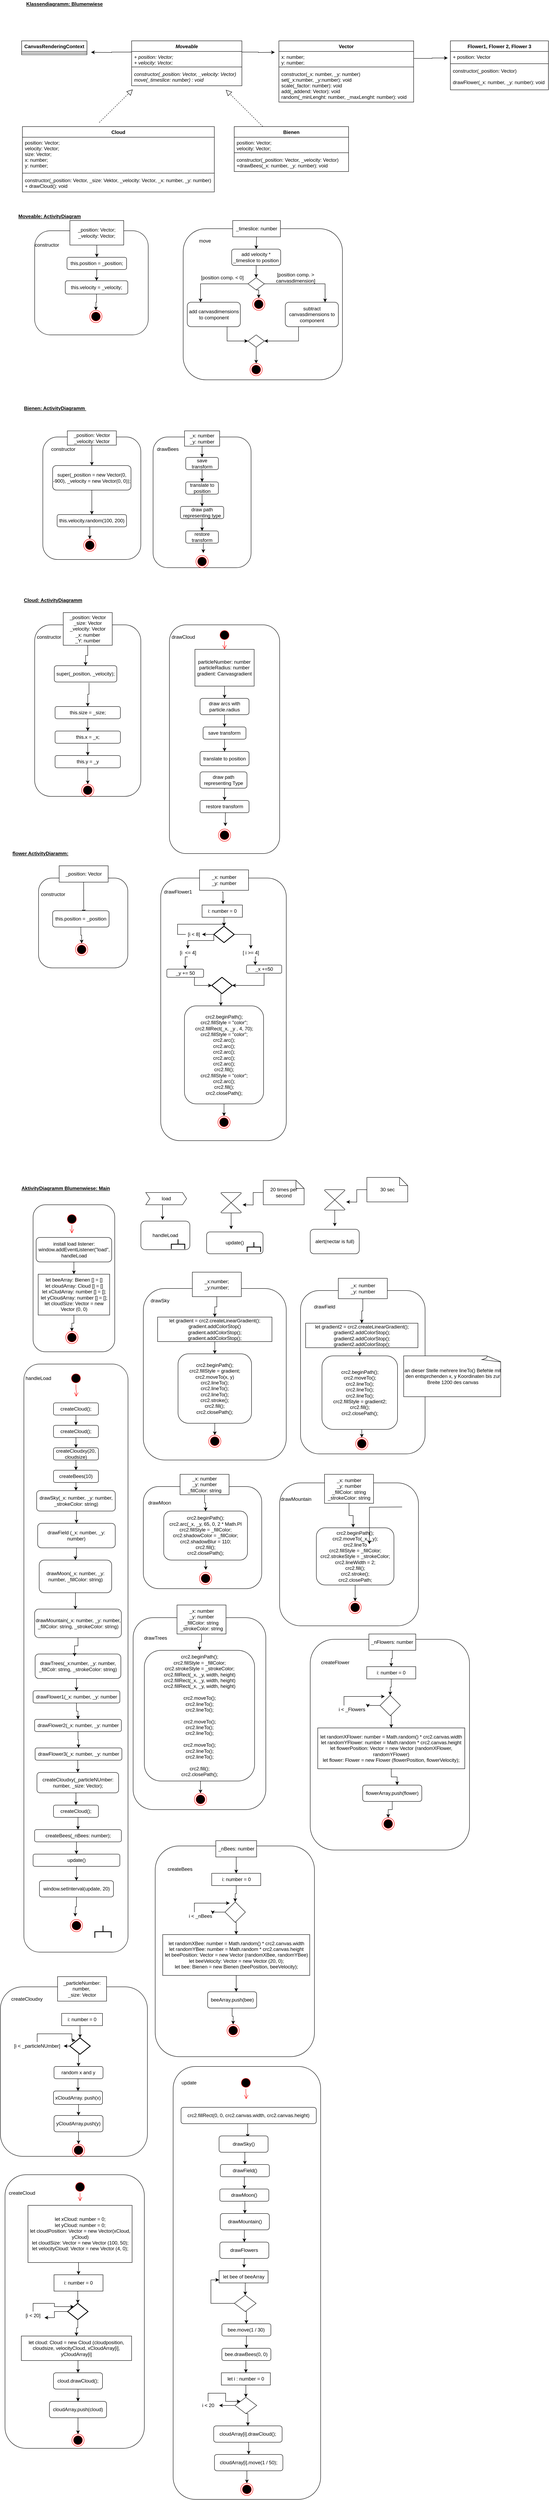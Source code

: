 <mxfile version="14.5.1" type="device"><diagram id="SPZ8JgY5Q6s5AJtjAUp3" name="Seite-1"><mxGraphModel dx="1913" dy="846" grid="1" gridSize="10" guides="1" tooltips="1" connect="1" arrows="1" fold="1" page="1" pageScale="1" pageWidth="827" pageHeight="1169" math="0" shadow="0"><root><mxCell id="0"/><mxCell id="1" parent="0"/><mxCell id="7O7G3HEa3xUCPBL8EzDO-1" value="&lt;b&gt;&lt;u&gt;Klassendiagramm: Blumenwiese&lt;/u&gt;&lt;/b&gt;" style="text;html=1;strokeColor=none;fillColor=none;align=center;verticalAlign=middle;whiteSpace=wrap;rounded=0;" parent="1" vertex="1"><mxGeometry x="20" y="20" width="230" height="20" as="geometry"/></mxCell><mxCell id="7O7G3HEa3xUCPBL8EzDO-2" value="CanvasRenderingContext" style="swimlane;fontStyle=1;align=center;verticalAlign=top;childLayout=stackLayout;horizontal=1;startSize=26;horizontalStack=0;resizeParent=1;resizeParentMax=0;resizeLast=0;collapsible=1;marginBottom=0;" parent="1" vertex="1"><mxGeometry x="30" y="120" width="160" height="34" as="geometry"/></mxCell><mxCell id="7O7G3HEa3xUCPBL8EzDO-4" value="" style="line;strokeWidth=1;fillColor=none;align=left;verticalAlign=middle;spacingTop=-1;spacingLeft=3;spacingRight=3;rotatable=0;labelPosition=right;points=[];portConstraint=eastwest;" parent="7O7G3HEa3xUCPBL8EzDO-2" vertex="1"><mxGeometry y="26" width="160" height="8" as="geometry"/></mxCell><mxCell id="7O7G3HEa3xUCPBL8EzDO-6" value="Bienen" style="swimlane;fontStyle=1;align=center;verticalAlign=top;childLayout=stackLayout;horizontal=1;startSize=26;horizontalStack=0;resizeParent=1;resizeParentMax=0;resizeLast=0;collapsible=1;marginBottom=0;" parent="1" vertex="1"><mxGeometry x="550.61" y="330" width="280" height="110" as="geometry"/></mxCell><mxCell id="7O7G3HEa3xUCPBL8EzDO-7" value="position: Vector;&#10;velocity: Vector;" style="text;strokeColor=none;fillColor=none;align=left;verticalAlign=top;spacingLeft=4;spacingRight=4;overflow=hidden;rotatable=0;points=[[0,0.5],[1,0.5]];portConstraint=eastwest;" parent="7O7G3HEa3xUCPBL8EzDO-6" vertex="1"><mxGeometry y="26" width="280" height="34" as="geometry"/></mxCell><mxCell id="7O7G3HEa3xUCPBL8EzDO-8" value="" style="line;strokeWidth=1;fillColor=none;align=left;verticalAlign=middle;spacingTop=-1;spacingLeft=3;spacingRight=3;rotatable=0;labelPosition=right;points=[];portConstraint=eastwest;" parent="7O7G3HEa3xUCPBL8EzDO-6" vertex="1"><mxGeometry y="60" width="280" height="8" as="geometry"/></mxCell><mxCell id="7O7G3HEa3xUCPBL8EzDO-9" value="constructor(_position: Vector, _velocity: Vector)&#10;+drawBees(_x: number, _y: number): void&#10;" style="text;strokeColor=none;fillColor=none;align=left;verticalAlign=top;spacingLeft=4;spacingRight=4;overflow=hidden;rotatable=0;points=[[0,0.5],[1,0.5]];portConstraint=eastwest;" parent="7O7G3HEa3xUCPBL8EzDO-6" vertex="1"><mxGeometry y="68" width="280" height="42" as="geometry"/></mxCell><mxCell id="7O7G3HEa3xUCPBL8EzDO-10" value="Cloud" style="swimlane;fontStyle=1;align=center;verticalAlign=top;childLayout=stackLayout;horizontal=1;startSize=26;horizontalStack=0;resizeParent=1;resizeParentMax=0;resizeLast=0;collapsible=1;marginBottom=0;" parent="1" vertex="1"><mxGeometry x="31.87" y="330" width="470" height="160" as="geometry"/></mxCell><mxCell id="7O7G3HEa3xUCPBL8EzDO-11" value="position: Vector;&#10;velocity: Vector;&#10;size: Vector;&#10;x: number;&#10;y: number;" style="text;strokeColor=none;fillColor=none;align=left;verticalAlign=top;spacingLeft=4;spacingRight=4;overflow=hidden;rotatable=0;points=[[0,0.5],[1,0.5]];portConstraint=eastwest;" parent="7O7G3HEa3xUCPBL8EzDO-10" vertex="1"><mxGeometry y="26" width="470" height="84" as="geometry"/></mxCell><mxCell id="7O7G3HEa3xUCPBL8EzDO-12" value="" style="line;strokeWidth=1;fillColor=none;align=left;verticalAlign=middle;spacingTop=-1;spacingLeft=3;spacingRight=3;rotatable=0;labelPosition=right;points=[];portConstraint=eastwest;" parent="7O7G3HEa3xUCPBL8EzDO-10" vertex="1"><mxGeometry y="110" width="470" height="8" as="geometry"/></mxCell><mxCell id="7O7G3HEa3xUCPBL8EzDO-13" value="constructor(_position: Vector, _size: Vektor, _velocity: Vector, _x: number, _y: number)&#10;+ drawCloud(): void" style="text;strokeColor=none;fillColor=none;align=left;verticalAlign=top;spacingLeft=4;spacingRight=4;overflow=hidden;rotatable=0;points=[[0,0.5],[1,0.5]];portConstraint=eastwest;" parent="7O7G3HEa3xUCPBL8EzDO-10" vertex="1"><mxGeometry y="118" width="470" height="42" as="geometry"/></mxCell><mxCell id="7O7G3HEa3xUCPBL8EzDO-14" value="Vector" style="swimlane;fontStyle=1;align=center;verticalAlign=top;childLayout=stackLayout;horizontal=1;startSize=26;horizontalStack=0;resizeParent=1;resizeParentMax=0;resizeLast=0;collapsible=1;marginBottom=0;" parent="1" vertex="1"><mxGeometry x="660" y="120" width="330" height="150" as="geometry"/></mxCell><mxCell id="7O7G3HEa3xUCPBL8EzDO-15" value="x: number;&#10;y: number;" style="text;strokeColor=none;fillColor=none;align=left;verticalAlign=top;spacingLeft=4;spacingRight=4;overflow=hidden;rotatable=0;points=[[0,0.5],[1,0.5]];portConstraint=eastwest;" parent="7O7G3HEa3xUCPBL8EzDO-14" vertex="1"><mxGeometry y="26" width="330" height="34" as="geometry"/></mxCell><mxCell id="7O7G3HEa3xUCPBL8EzDO-16" value="" style="line;strokeWidth=1;fillColor=none;align=left;verticalAlign=middle;spacingTop=-1;spacingLeft=3;spacingRight=3;rotatable=0;labelPosition=right;points=[];portConstraint=eastwest;" parent="7O7G3HEa3xUCPBL8EzDO-14" vertex="1"><mxGeometry y="60" width="330" height="8" as="geometry"/></mxCell><mxCell id="7O7G3HEa3xUCPBL8EzDO-17" value="constructor(_x: number, _y: number)&#10;set(_x:number, _y:number): void&#10;scale(_factor: number): void&#10;add(_addend: Vector): void&#10;random(_minLenght: number, _maxLenght: number): void" style="text;strokeColor=none;fillColor=none;align=left;verticalAlign=top;spacingLeft=4;spacingRight=4;overflow=hidden;rotatable=0;points=[[0,0.5],[1,0.5]];portConstraint=eastwest;" parent="7O7G3HEa3xUCPBL8EzDO-14" vertex="1"><mxGeometry y="68" width="330" height="82" as="geometry"/></mxCell><mxCell id="7O7G3HEa3xUCPBL8EzDO-23" value="&lt;b&gt;&lt;u&gt;Bienen: ActivityDiagramm&amp;nbsp;&lt;/u&gt;&lt;/b&gt;" style="text;html=1;strokeColor=none;fillColor=none;align=center;verticalAlign=middle;whiteSpace=wrap;rounded=0;" parent="1" vertex="1"><mxGeometry x="31.87" y="1010" width="160" height="20" as="geometry"/></mxCell><mxCell id="7O7G3HEa3xUCPBL8EzDO-24" value="" style="rounded=1;whiteSpace=wrap;html=1;" parent="1" vertex="1"><mxGeometry x="81.87" y="1090" width="240" height="300" as="geometry"/></mxCell><mxCell id="7O7G3HEa3xUCPBL8EzDO-25" value="constructor" style="text;html=1;strokeColor=none;fillColor=none;align=center;verticalAlign=middle;whiteSpace=wrap;rounded=0;" parent="1" vertex="1"><mxGeometry x="111.87" y="1110" width="40" height="20" as="geometry"/></mxCell><mxCell id="7O7G3HEa3xUCPBL8EzDO-32" style="edgeStyle=orthogonalEdgeStyle;rounded=0;orthogonalLoop=1;jettySize=auto;html=1;exitX=0.5;exitY=1;exitDx=0;exitDy=0;entryX=0.5;entryY=0;entryDx=0;entryDy=0;" parent="1" source="7O7G3HEa3xUCPBL8EzDO-26" target="uBpW_v7bM8a-cU1EbYaL-39" edge="1"><mxGeometry relative="1" as="geometry"><mxPoint x="201.94" y="1134" as="targetPoint"/></mxGeometry></mxCell><mxCell id="7O7G3HEa3xUCPBL8EzDO-26" value="_position: Vector&lt;br&gt;_velocity: Vector" style="rounded=0;whiteSpace=wrap;html=1;" parent="1" vertex="1"><mxGeometry x="141.87" y="1075" width="120" height="35" as="geometry"/></mxCell><mxCell id="7O7G3HEa3xUCPBL8EzDO-34" style="edgeStyle=orthogonalEdgeStyle;rounded=0;orthogonalLoop=1;jettySize=auto;html=1;exitX=0.5;exitY=1;exitDx=0;exitDy=0;entryX=0.5;entryY=0;entryDx=0;entryDy=0;" parent="1" source="uBpW_v7bM8a-cU1EbYaL-39" target="7O7G3HEa3xUCPBL8EzDO-31" edge="1"><mxGeometry relative="1" as="geometry"><mxPoint x="201.87" y="1240" as="sourcePoint"/></mxGeometry></mxCell><mxCell id="7O7G3HEa3xUCPBL8EzDO-36" style="edgeStyle=orthogonalEdgeStyle;rounded=0;orthogonalLoop=1;jettySize=auto;html=1;exitX=0.5;exitY=1;exitDx=0;exitDy=0;entryX=0.5;entryY=0;entryDx=0;entryDy=0;" parent="1" source="7O7G3HEa3xUCPBL8EzDO-31" target="7O7G3HEa3xUCPBL8EzDO-35" edge="1"><mxGeometry relative="1" as="geometry"/></mxCell><mxCell id="7O7G3HEa3xUCPBL8EzDO-31" value="this.velocity.random(100, 200)" style="rounded=1;whiteSpace=wrap;html=1;" parent="1" vertex="1"><mxGeometry x="116.87" y="1280" width="170" height="30" as="geometry"/></mxCell><mxCell id="7O7G3HEa3xUCPBL8EzDO-35" value="" style="ellipse;html=1;shape=endState;fillColor=#000000;strokeColor=#ff0000;" parent="1" vertex="1"><mxGeometry x="181.87" y="1340" width="30" height="30" as="geometry"/></mxCell><mxCell id="7O7G3HEa3xUCPBL8EzDO-37" value="" style="rounded=1;whiteSpace=wrap;html=1;" parent="1" vertex="1"><mxGeometry x="351.87" y="1090" width="240" height="320" as="geometry"/></mxCell><mxCell id="7O7G3HEa3xUCPBL8EzDO-44" style="edgeStyle=orthogonalEdgeStyle;rounded=0;orthogonalLoop=1;jettySize=auto;html=1;exitX=0.5;exitY=1;exitDx=0;exitDy=0;entryX=0.5;entryY=0;entryDx=0;entryDy=0;" parent="1" source="7O7G3HEa3xUCPBL8EzDO-38" target="7O7G3HEa3xUCPBL8EzDO-40" edge="1"><mxGeometry relative="1" as="geometry"/></mxCell><mxCell id="7O7G3HEa3xUCPBL8EzDO-38" value="_x: number&lt;br&gt;_y: number" style="rounded=0;whiteSpace=wrap;html=1;" parent="1" vertex="1"><mxGeometry x="428.87" y="1075" width="86" height="37.5" as="geometry"/></mxCell><mxCell id="7O7G3HEa3xUCPBL8EzDO-39" value="drawBees" style="text;html=1;strokeColor=none;fillColor=none;align=center;verticalAlign=middle;whiteSpace=wrap;rounded=0;" parent="1" vertex="1"><mxGeometry x="367.87" y="1110" width="40" height="20" as="geometry"/></mxCell><mxCell id="7O7G3HEa3xUCPBL8EzDO-45" style="edgeStyle=orthogonalEdgeStyle;rounded=0;orthogonalLoop=1;jettySize=auto;html=1;exitX=0.5;exitY=1;exitDx=0;exitDy=0;entryX=0.5;entryY=0;entryDx=0;entryDy=0;" parent="1" source="7O7G3HEa3xUCPBL8EzDO-40" target="7O7G3HEa3xUCPBL8EzDO-41" edge="1"><mxGeometry relative="1" as="geometry"/></mxCell><mxCell id="7O7G3HEa3xUCPBL8EzDO-40" value="save transform" style="rounded=1;whiteSpace=wrap;html=1;" parent="1" vertex="1"><mxGeometry x="431.87" y="1140" width="80" height="30" as="geometry"/></mxCell><mxCell id="7O7G3HEa3xUCPBL8EzDO-46" style="edgeStyle=orthogonalEdgeStyle;rounded=0;orthogonalLoop=1;jettySize=auto;html=1;exitX=0.5;exitY=1;exitDx=0;exitDy=0;entryX=0.5;entryY=0;entryDx=0;entryDy=0;" parent="1" source="7O7G3HEa3xUCPBL8EzDO-41" target="7O7G3HEa3xUCPBL8EzDO-43" edge="1"><mxGeometry relative="1" as="geometry"/></mxCell><mxCell id="7O7G3HEa3xUCPBL8EzDO-41" value="translate to position" style="rounded=1;whiteSpace=wrap;html=1;" parent="1" vertex="1"><mxGeometry x="431.87" y="1200" width="80" height="30" as="geometry"/></mxCell><mxCell id="7O7G3HEa3xUCPBL8EzDO-49" style="edgeStyle=orthogonalEdgeStyle;rounded=0;orthogonalLoop=1;jettySize=auto;html=1;exitX=0.5;exitY=1;exitDx=0;exitDy=0;entryX=0.6;entryY=-0.2;entryDx=0;entryDy=0;entryPerimeter=0;" parent="1" source="7O7G3HEa3xUCPBL8EzDO-42" target="7O7G3HEa3xUCPBL8EzDO-48" edge="1"><mxGeometry relative="1" as="geometry"/></mxCell><mxCell id="7O7G3HEa3xUCPBL8EzDO-42" value="restore transform" style="rounded=1;whiteSpace=wrap;html=1;" parent="1" vertex="1"><mxGeometry x="431.87" y="1320" width="80" height="30" as="geometry"/></mxCell><mxCell id="7O7G3HEa3xUCPBL8EzDO-47" style="edgeStyle=orthogonalEdgeStyle;rounded=0;orthogonalLoop=1;jettySize=auto;html=1;exitX=0.5;exitY=1;exitDx=0;exitDy=0;" parent="1" source="7O7G3HEa3xUCPBL8EzDO-43" target="7O7G3HEa3xUCPBL8EzDO-42" edge="1"><mxGeometry relative="1" as="geometry"/></mxCell><mxCell id="7O7G3HEa3xUCPBL8EzDO-43" value="draw path representing type" style="rounded=1;whiteSpace=wrap;html=1;" parent="1" vertex="1"><mxGeometry x="418.87" y="1260" width="106" height="30" as="geometry"/></mxCell><mxCell id="7O7G3HEa3xUCPBL8EzDO-48" value="" style="ellipse;html=1;shape=endState;fillColor=#000000;strokeColor=#ff0000;" parent="1" vertex="1"><mxGeometry x="456.87" y="1380" width="30" height="30" as="geometry"/></mxCell><mxCell id="7O7G3HEa3xUCPBL8EzDO-69" value="&lt;b&gt;&lt;u&gt;Cloud: ActivityDiagramm&lt;/u&gt;&lt;/b&gt;" style="text;html=1;strokeColor=none;fillColor=none;align=center;verticalAlign=middle;whiteSpace=wrap;rounded=0;" parent="1" vertex="1"><mxGeometry x="11.87" y="1480" width="190" height="20" as="geometry"/></mxCell><mxCell id="7O7G3HEa3xUCPBL8EzDO-70" value="" style="rounded=1;whiteSpace=wrap;html=1;" parent="1" vertex="1"><mxGeometry x="61.87" y="1550" width="260" height="420" as="geometry"/></mxCell><mxCell id="7O7G3HEa3xUCPBL8EzDO-71" value="constructor" style="text;html=1;strokeColor=none;fillColor=none;align=center;verticalAlign=middle;whiteSpace=wrap;rounded=0;" parent="1" vertex="1"><mxGeometry x="76.87" y="1570" width="40" height="20" as="geometry"/></mxCell><mxCell id="7O7G3HEa3xUCPBL8EzDO-79" style="edgeStyle=orthogonalEdgeStyle;rounded=0;orthogonalLoop=1;jettySize=auto;html=1;exitX=0.5;exitY=1;exitDx=0;exitDy=0;entryX=0.5;entryY=0;entryDx=0;entryDy=0;" parent="1" source="7O7G3HEa3xUCPBL8EzDO-72" target="uBpW_v7bM8a-cU1EbYaL-40" edge="1"><mxGeometry relative="1" as="geometry"><mxPoint x="191.87" y="1630" as="targetPoint"/></mxGeometry></mxCell><mxCell id="7O7G3HEa3xUCPBL8EzDO-72" value="_position: Vector&lt;br&gt;_size: Vector&lt;br&gt;_velocity: Vector&lt;br&gt;_x: number&lt;br&gt;_Y: number" style="rounded=0;whiteSpace=wrap;html=1;" parent="1" vertex="1"><mxGeometry x="131.87" y="1520" width="120" height="80" as="geometry"/></mxCell><mxCell id="7O7G3HEa3xUCPBL8EzDO-82" style="edgeStyle=orthogonalEdgeStyle;rounded=0;orthogonalLoop=1;jettySize=auto;html=1;exitX=0.5;exitY=1;exitDx=0;exitDy=0;entryX=0.5;entryY=0;entryDx=0;entryDy=0;" parent="1" source="7O7G3HEa3xUCPBL8EzDO-74" target="7O7G3HEa3xUCPBL8EzDO-77" edge="1"><mxGeometry relative="1" as="geometry"/></mxCell><mxCell id="7O7G3HEa3xUCPBL8EzDO-74" value="this.size = _size;" style="rounded=1;whiteSpace=wrap;html=1;" parent="1" vertex="1"><mxGeometry x="111.87" y="1750" width="160" height="30" as="geometry"/></mxCell><mxCell id="7O7G3HEa3xUCPBL8EzDO-81" style="edgeStyle=orthogonalEdgeStyle;rounded=0;orthogonalLoop=1;jettySize=auto;html=1;exitX=0.555;exitY=1.05;exitDx=0;exitDy=0;entryX=0.5;entryY=0;entryDx=0;entryDy=0;exitPerimeter=0;" parent="1" source="uBpW_v7bM8a-cU1EbYaL-40" target="7O7G3HEa3xUCPBL8EzDO-74" edge="1"><mxGeometry relative="1" as="geometry"><mxPoint x="191.87" y="1720" as="sourcePoint"/></mxGeometry></mxCell><mxCell id="7O7G3HEa3xUCPBL8EzDO-84" style="edgeStyle=orthogonalEdgeStyle;rounded=0;orthogonalLoop=1;jettySize=auto;html=1;exitX=0.5;exitY=1;exitDx=0;exitDy=0;entryX=0.5;entryY=0;entryDx=0;entryDy=0;" parent="1" source="7O7G3HEa3xUCPBL8EzDO-76" target="7O7G3HEa3xUCPBL8EzDO-78" edge="1"><mxGeometry relative="1" as="geometry"/></mxCell><mxCell id="7O7G3HEa3xUCPBL8EzDO-76" value="this.y = _y" style="rounded=1;whiteSpace=wrap;html=1;" parent="1" vertex="1"><mxGeometry x="111.87" y="1870" width="160" height="30" as="geometry"/></mxCell><mxCell id="7O7G3HEa3xUCPBL8EzDO-83" style="edgeStyle=orthogonalEdgeStyle;rounded=0;orthogonalLoop=1;jettySize=auto;html=1;exitX=0.5;exitY=1;exitDx=0;exitDy=0;" parent="1" source="7O7G3HEa3xUCPBL8EzDO-77" target="7O7G3HEa3xUCPBL8EzDO-76" edge="1"><mxGeometry relative="1" as="geometry"/></mxCell><mxCell id="7O7G3HEa3xUCPBL8EzDO-77" value="this.x = _x;" style="rounded=1;whiteSpace=wrap;html=1;" parent="1" vertex="1"><mxGeometry x="111.87" y="1810" width="160" height="30" as="geometry"/></mxCell><mxCell id="7O7G3HEa3xUCPBL8EzDO-78" value="" style="ellipse;html=1;shape=endState;fillColor=#000000;strokeColor=#ff0000;" parent="1" vertex="1"><mxGeometry x="176.87" y="1940" width="30" height="30" as="geometry"/></mxCell><mxCell id="7O7G3HEa3xUCPBL8EzDO-85" value="" style="rounded=1;whiteSpace=wrap;html=1;" parent="1" vertex="1"><mxGeometry x="391.87" y="1550" width="270" height="560" as="geometry"/></mxCell><mxCell id="7O7G3HEa3xUCPBL8EzDO-87" value="" style="ellipse;html=1;shape=startState;fillColor=#000000;strokeColor=#ff0000;" parent="1" vertex="1"><mxGeometry x="511.87" y="1560" width="30" height="30" as="geometry"/></mxCell><mxCell id="7O7G3HEa3xUCPBL8EzDO-88" value="" style="edgeStyle=orthogonalEdgeStyle;html=1;verticalAlign=bottom;endArrow=open;endSize=8;strokeColor=#ff0000;" parent="1" source="7O7G3HEa3xUCPBL8EzDO-87" edge="1"><mxGeometry relative="1" as="geometry"><mxPoint x="526.87" y="1610" as="targetPoint"/></mxGeometry></mxCell><mxCell id="7O7G3HEa3xUCPBL8EzDO-94" style="edgeStyle=orthogonalEdgeStyle;rounded=0;orthogonalLoop=1;jettySize=auto;html=1;exitX=0.5;exitY=1;exitDx=0;exitDy=0;entryX=0.5;entryY=0;entryDx=0;entryDy=0;" parent="1" source="7O7G3HEa3xUCPBL8EzDO-89" target="7O7G3HEa3xUCPBL8EzDO-90" edge="1"><mxGeometry relative="1" as="geometry"/></mxCell><mxCell id="7O7G3HEa3xUCPBL8EzDO-89" value="particleNumber: number&lt;br&gt;particleRadius: number&lt;br&gt;gradient: Canvasgradient" style="rounded=0;whiteSpace=wrap;html=1;" parent="1" vertex="1"><mxGeometry x="454.37" y="1610" width="145" height="90" as="geometry"/></mxCell><mxCell id="7O7G3HEa3xUCPBL8EzDO-93" style="edgeStyle=orthogonalEdgeStyle;rounded=0;orthogonalLoop=1;jettySize=auto;html=1;exitX=0.5;exitY=1;exitDx=0;exitDy=0;entryX=0.5;entryY=0;entryDx=0;entryDy=0;" parent="1" source="7O7G3HEa3xUCPBL8EzDO-90" target="7O7G3HEa3xUCPBL8EzDO-91" edge="1"><mxGeometry relative="1" as="geometry"/></mxCell><mxCell id="7O7G3HEa3xUCPBL8EzDO-90" value="draw arcs with particle.radius" style="rounded=1;whiteSpace=wrap;html=1;" parent="1" vertex="1"><mxGeometry x="466.87" y="1730" width="120" height="40" as="geometry"/></mxCell><mxCell id="7O7G3HEa3xUCPBL8EzDO-95" style="edgeStyle=orthogonalEdgeStyle;rounded=0;orthogonalLoop=1;jettySize=auto;html=1;exitX=0.5;exitY=1;exitDx=0;exitDy=0;entryX=0.5;entryY=0;entryDx=0;entryDy=0;" parent="1" source="7O7G3HEa3xUCPBL8EzDO-91" target="7O7G3HEa3xUCPBL8EzDO-92" edge="1"><mxGeometry relative="1" as="geometry"/></mxCell><mxCell id="7O7G3HEa3xUCPBL8EzDO-91" value="save transform" style="rounded=1;whiteSpace=wrap;html=1;" parent="1" vertex="1"><mxGeometry x="474.37" y="1800" width="105" height="30" as="geometry"/></mxCell><mxCell id="7O7G3HEa3xUCPBL8EzDO-92" value="translate to position" style="rounded=1;whiteSpace=wrap;html=1;" parent="1" vertex="1"><mxGeometry x="466.87" y="1860" width="120" height="35" as="geometry"/></mxCell><mxCell id="7O7G3HEa3xUCPBL8EzDO-98" style="edgeStyle=orthogonalEdgeStyle;rounded=0;orthogonalLoop=1;jettySize=auto;html=1;exitX=0.5;exitY=1;exitDx=0;exitDy=0;entryX=0.5;entryY=0;entryDx=0;entryDy=0;" parent="1" source="7O7G3HEa3xUCPBL8EzDO-96" target="7O7G3HEa3xUCPBL8EzDO-97" edge="1"><mxGeometry relative="1" as="geometry"/></mxCell><mxCell id="7O7G3HEa3xUCPBL8EzDO-96" value="draw path representing Type" style="rounded=1;whiteSpace=wrap;html=1;" parent="1" vertex="1"><mxGeometry x="466.87" y="1910" width="115" height="40" as="geometry"/></mxCell><mxCell id="7O7G3HEa3xUCPBL8EzDO-100" style="edgeStyle=orthogonalEdgeStyle;rounded=0;orthogonalLoop=1;jettySize=auto;html=1;exitX=0.5;exitY=1;exitDx=0;exitDy=0;entryX=0.567;entryY=-0.233;entryDx=0;entryDy=0;entryPerimeter=0;" parent="1" source="7O7G3HEa3xUCPBL8EzDO-97" target="7O7G3HEa3xUCPBL8EzDO-99" edge="1"><mxGeometry relative="1" as="geometry"/></mxCell><mxCell id="7O7G3HEa3xUCPBL8EzDO-97" value="restore transform" style="rounded=1;whiteSpace=wrap;html=1;" parent="1" vertex="1"><mxGeometry x="466.87" y="1980" width="120" height="30" as="geometry"/></mxCell><mxCell id="7O7G3HEa3xUCPBL8EzDO-99" value="" style="ellipse;html=1;shape=endState;fillColor=#000000;strokeColor=#ff0000;" parent="1" vertex="1"><mxGeometry x="511.87" y="2050" width="30" height="30" as="geometry"/></mxCell><mxCell id="7O7G3HEa3xUCPBL8EzDO-101" value="drawCloud" style="text;html=1;strokeColor=none;fillColor=none;align=center;verticalAlign=middle;whiteSpace=wrap;rounded=0;" parent="1" vertex="1"><mxGeometry x="405.87" y="1570" width="40" height="20" as="geometry"/></mxCell><mxCell id="7O7G3HEa3xUCPBL8EzDO-121" value="&lt;b&gt;&lt;u&gt;AktivityDiagramm Blumenwiese: Main&lt;/u&gt;&lt;/b&gt;" style="text;html=1;strokeColor=none;fillColor=none;align=center;verticalAlign=middle;whiteSpace=wrap;rounded=0;" parent="1" vertex="1"><mxGeometry x="28.0" y="2920" width="220" height="20" as="geometry"/></mxCell><mxCell id="7O7G3HEa3xUCPBL8EzDO-122" value="" style="rounded=1;whiteSpace=wrap;html=1;" parent="1" vertex="1"><mxGeometry x="58.0" y="2970" width="200" height="360" as="geometry"/></mxCell><mxCell id="7O7G3HEa3xUCPBL8EzDO-123" value="" style="ellipse;html=1;shape=startState;fillColor=#000000;strokeColor=#ff0000;" parent="1" vertex="1"><mxGeometry x="138" y="2990" width="30" height="30" as="geometry"/></mxCell><mxCell id="7O7G3HEa3xUCPBL8EzDO-124" value="" style="edgeStyle=orthogonalEdgeStyle;html=1;verticalAlign=bottom;endArrow=open;endSize=8;strokeColor=#ff0000;" parent="1" source="7O7G3HEa3xUCPBL8EzDO-123" edge="1"><mxGeometry relative="1" as="geometry"><mxPoint x="153" y="3040" as="targetPoint"/></mxGeometry></mxCell><mxCell id="7O7G3HEa3xUCPBL8EzDO-133" style="edgeStyle=orthogonalEdgeStyle;rounded=0;orthogonalLoop=1;jettySize=auto;html=1;exitX=0.5;exitY=1;exitDx=0;exitDy=0;entryX=0.5;entryY=0;entryDx=0;entryDy=0;" parent="1" source="7O7G3HEa3xUCPBL8EzDO-125" target="7O7G3HEa3xUCPBL8EzDO-132" edge="1"><mxGeometry relative="1" as="geometry"/></mxCell><mxCell id="7O7G3HEa3xUCPBL8EzDO-125" value="install load listener: window.addEventListener(&quot;load&quot;, handleLoad" style="rounded=1;whiteSpace=wrap;html=1;" parent="1" vertex="1"><mxGeometry x="65.5" y="3050" width="185" height="60" as="geometry"/></mxCell><mxCell id="7O7G3HEa3xUCPBL8EzDO-131" style="edgeStyle=orthogonalEdgeStyle;rounded=0;orthogonalLoop=1;jettySize=auto;html=1;exitX=0;exitY=0;exitDx=45;exitDy=30;exitPerimeter=0;entryX=0.442;entryY=-0.043;entryDx=0;entryDy=0;entryPerimeter=0;" parent="1" source="7O7G3HEa3xUCPBL8EzDO-128" target="7O7G3HEa3xUCPBL8EzDO-129" edge="1"><mxGeometry relative="1" as="geometry"/></mxCell><mxCell id="7O7G3HEa3xUCPBL8EzDO-128" value="load" style="html=1;shadow=0;dashed=0;align=center;verticalAlign=middle;shape=mxgraph.arrows2.arrow;dy=0;dx=10;notch=10;" parent="1" vertex="1"><mxGeometry x="334" y="2940" width="100" height="30" as="geometry"/></mxCell><mxCell id="7O7G3HEa3xUCPBL8EzDO-129" value="handleLoad" style="rounded=1;whiteSpace=wrap;html=1;" parent="1" vertex="1"><mxGeometry x="322" y="3010" width="120" height="70" as="geometry"/></mxCell><mxCell id="7O7G3HEa3xUCPBL8EzDO-130" value="" style="strokeWidth=2;html=1;shape=mxgraph.flowchart.annotation_2;align=left;labelPosition=right;pointerEvents=1;rotation=90;" parent="1" vertex="1"><mxGeometry x="401" y="3050" width="24" height="33" as="geometry"/></mxCell><mxCell id="7O7G3HEa3xUCPBL8EzDO-135" style="edgeStyle=orthogonalEdgeStyle;rounded=0;orthogonalLoop=1;jettySize=auto;html=1;exitX=0.5;exitY=1;exitDx=0;exitDy=0;entryX=0.5;entryY=0;entryDx=0;entryDy=0;" parent="1" source="7O7G3HEa3xUCPBL8EzDO-132" target="7O7G3HEa3xUCPBL8EzDO-134" edge="1"><mxGeometry relative="1" as="geometry"/></mxCell><mxCell id="7O7G3HEa3xUCPBL8EzDO-132" value="let beeArray: Bienen [] = []&lt;br&gt;let cloudArray: Cloud [] = []&lt;br&gt;let xCludArray: number [] = [];&lt;br&gt;let yCloudArray: number [] = [];&lt;br&gt;let cloudSize: Vector = new Vector (0, 0)" style="rounded=0;whiteSpace=wrap;html=1;" parent="1" vertex="1"><mxGeometry x="70.5" y="3140" width="175" height="100" as="geometry"/></mxCell><mxCell id="7O7G3HEa3xUCPBL8EzDO-134" value="" style="ellipse;html=1;shape=endState;fillColor=#000000;strokeColor=#ff0000;" parent="1" vertex="1"><mxGeometry x="138" y="3280" width="30" height="30" as="geometry"/></mxCell><mxCell id="7O7G3HEa3xUCPBL8EzDO-136" value="" style="rounded=1;whiteSpace=wrap;html=1;" parent="1" vertex="1"><mxGeometry x="35.5" y="3360" width="255" height="1440" as="geometry"/></mxCell><mxCell id="7O7G3HEa3xUCPBL8EzDO-137" value="handleLoad" style="text;html=1;strokeColor=none;fillColor=none;align=center;verticalAlign=middle;whiteSpace=wrap;rounded=0;" parent="1" vertex="1"><mxGeometry x="50.5" y="3385" width="40" height="20" as="geometry"/></mxCell><mxCell id="7O7G3HEa3xUCPBL8EzDO-138" value="" style="ellipse;html=1;shape=startState;fillColor=#000000;strokeColor=#ff0000;" parent="1" vertex="1"><mxGeometry x="148" y="3380" width="30" height="30" as="geometry"/></mxCell><mxCell id="7O7G3HEa3xUCPBL8EzDO-139" value="" style="edgeStyle=orthogonalEdgeStyle;html=1;verticalAlign=bottom;endArrow=open;endSize=8;strokeColor=#ff0000;" parent="1" source="7O7G3HEa3xUCPBL8EzDO-138" edge="1"><mxGeometry relative="1" as="geometry"><mxPoint x="163.5" y="3440" as="targetPoint"/></mxGeometry></mxCell><mxCell id="7O7G3HEa3xUCPBL8EzDO-159" style="edgeStyle=orthogonalEdgeStyle;rounded=0;orthogonalLoop=1;jettySize=auto;html=1;exitX=0.5;exitY=1;exitDx=0;exitDy=0;entryX=0.5;entryY=0;entryDx=0;entryDy=0;" parent="1" source="7O7G3HEa3xUCPBL8EzDO-140" target="7O7G3HEa3xUCPBL8EzDO-145" edge="1"><mxGeometry relative="1" as="geometry"/></mxCell><mxCell id="7O7G3HEa3xUCPBL8EzDO-140" value="createCloud();" style="rounded=1;whiteSpace=wrap;html=1;" parent="1" vertex="1"><mxGeometry x="108" y="3455" width="110" height="30" as="geometry"/></mxCell><mxCell id="7O7G3HEa3xUCPBL8EzDO-162" style="edgeStyle=orthogonalEdgeStyle;rounded=0;orthogonalLoop=1;jettySize=auto;html=1;exitX=0.5;exitY=1;exitDx=0;exitDy=0;entryX=0.5;entryY=0;entryDx=0;entryDy=0;" parent="1" source="7O7G3HEa3xUCPBL8EzDO-141" target="7O7G3HEa3xUCPBL8EzDO-142" edge="1"><mxGeometry relative="1" as="geometry"/></mxCell><mxCell id="7O7G3HEa3xUCPBL8EzDO-141" value="createBees(10)" style="rounded=1;whiteSpace=wrap;html=1;" parent="1" vertex="1"><mxGeometry x="108" y="3620" width="110" height="30" as="geometry"/></mxCell><mxCell id="7O7G3HEa3xUCPBL8EzDO-163" style="edgeStyle=orthogonalEdgeStyle;rounded=0;orthogonalLoop=1;jettySize=auto;html=1;exitX=0.5;exitY=1;exitDx=0;exitDy=0;entryX=0.5;entryY=0;entryDx=0;entryDy=0;" parent="1" source="7O7G3HEa3xUCPBL8EzDO-142" target="7O7G3HEa3xUCPBL8EzDO-147" edge="1"><mxGeometry relative="1" as="geometry"/></mxCell><mxCell id="7O7G3HEa3xUCPBL8EzDO-142" value="drawSky(_x: number, _y: number, _strokeColor: string)" style="rounded=1;whiteSpace=wrap;html=1;" parent="1" vertex="1"><mxGeometry x="66.75" y="3670" width="192.5" height="50" as="geometry"/></mxCell><mxCell id="7O7G3HEa3xUCPBL8EzDO-168" style="edgeStyle=orthogonalEdgeStyle;rounded=0;orthogonalLoop=1;jettySize=auto;html=1;exitX=0.5;exitY=1;exitDx=0;exitDy=0;entryX=0.5;entryY=0;entryDx=0;entryDy=0;" parent="1" source="7O7G3HEa3xUCPBL8EzDO-143" target="7O7G3HEa3xUCPBL8EzDO-154" edge="1"><mxGeometry relative="1" as="geometry"/></mxCell><mxCell id="7O7G3HEa3xUCPBL8EzDO-143" value="drawFlower1(_x: number, _y: number" style="rounded=1;whiteSpace=wrap;html=1;" parent="1" vertex="1"><mxGeometry x="58.0" y="4160" width="212.5" height="30" as="geometry"/></mxCell><mxCell id="7O7G3HEa3xUCPBL8EzDO-161" style="edgeStyle=orthogonalEdgeStyle;rounded=0;orthogonalLoop=1;jettySize=auto;html=1;exitX=0.5;exitY=1;exitDx=0;exitDy=0;entryX=0.5;entryY=0;entryDx=0;entryDy=0;" parent="1" source="7O7G3HEa3xUCPBL8EzDO-144" target="7O7G3HEa3xUCPBL8EzDO-141" edge="1"><mxGeometry relative="1" as="geometry"/></mxCell><mxCell id="7O7G3HEa3xUCPBL8EzDO-144" value="createCloudxy(20, cloudsize)" style="rounded=1;whiteSpace=wrap;html=1;" parent="1" vertex="1"><mxGeometry x="108" y="3565" width="110" height="30" as="geometry"/></mxCell><mxCell id="7O7G3HEa3xUCPBL8EzDO-160" style="edgeStyle=orthogonalEdgeStyle;rounded=0;orthogonalLoop=1;jettySize=auto;html=1;exitX=0.5;exitY=1;exitDx=0;exitDy=0;entryX=0.5;entryY=0;entryDx=0;entryDy=0;" parent="1" source="7O7G3HEa3xUCPBL8EzDO-145" target="7O7G3HEa3xUCPBL8EzDO-144" edge="1"><mxGeometry relative="1" as="geometry"/></mxCell><mxCell id="7O7G3HEa3xUCPBL8EzDO-145" value="createCloud();" style="rounded=1;whiteSpace=wrap;html=1;" parent="1" vertex="1"><mxGeometry x="108" y="3510" width="110" height="30" as="geometry"/></mxCell><mxCell id="7O7G3HEa3xUCPBL8EzDO-167" style="edgeStyle=orthogonalEdgeStyle;rounded=0;orthogonalLoop=1;jettySize=auto;html=1;exitX=0.5;exitY=1;exitDx=0;exitDy=0;entryX=0.5;entryY=0;entryDx=0;entryDy=0;" parent="1" source="7O7G3HEa3xUCPBL8EzDO-146" target="7O7G3HEa3xUCPBL8EzDO-143" edge="1"><mxGeometry relative="1" as="geometry"/></mxCell><mxCell id="7O7G3HEa3xUCPBL8EzDO-146" value="drawTrees(_x:number, _y: number, _fillColr: string, _strokeColor: string)" style="rounded=1;whiteSpace=wrap;html=1;" parent="1" vertex="1"><mxGeometry x="63.0" y="4070" width="210" height="60" as="geometry"/></mxCell><mxCell id="7O7G3HEa3xUCPBL8EzDO-164" style="edgeStyle=orthogonalEdgeStyle;rounded=0;orthogonalLoop=1;jettySize=auto;html=1;exitX=0.5;exitY=1;exitDx=0;exitDy=0;" parent="1" source="7O7G3HEa3xUCPBL8EzDO-147" target="7O7G3HEa3xUCPBL8EzDO-149" edge="1"><mxGeometry relative="1" as="geometry"/></mxCell><mxCell id="7O7G3HEa3xUCPBL8EzDO-147" value="drawField (_x: number, _y: number)" style="rounded=1;whiteSpace=wrap;html=1;" parent="1" vertex="1"><mxGeometry x="69.25" y="3750" width="190" height="60" as="geometry"/></mxCell><mxCell id="7O7G3HEa3xUCPBL8EzDO-166" style="edgeStyle=orthogonalEdgeStyle;rounded=0;orthogonalLoop=1;jettySize=auto;html=1;exitX=0.5;exitY=1;exitDx=0;exitDy=0;entryX=0.46;entryY=0.1;entryDx=0;entryDy=0;entryPerimeter=0;" parent="1" source="7O7G3HEa3xUCPBL8EzDO-148" target="7O7G3HEa3xUCPBL8EzDO-146" edge="1"><mxGeometry relative="1" as="geometry"/></mxCell><mxCell id="7O7G3HEa3xUCPBL8EzDO-148" value="drawMountain(_x: number, _y: number, _fillColor: string, _strokeColor: string)" style="rounded=1;whiteSpace=wrap;html=1;" parent="1" vertex="1"><mxGeometry x="61.75" y="3960" width="212.5" height="70" as="geometry"/></mxCell><mxCell id="7O7G3HEa3xUCPBL8EzDO-165" style="edgeStyle=orthogonalEdgeStyle;rounded=0;orthogonalLoop=1;jettySize=auto;html=1;exitX=0.5;exitY=1;exitDx=0;exitDy=0;entryX=0.469;entryY=0.014;entryDx=0;entryDy=0;entryPerimeter=0;" parent="1" source="7O7G3HEa3xUCPBL8EzDO-149" target="7O7G3HEa3xUCPBL8EzDO-148" edge="1"><mxGeometry relative="1" as="geometry"/></mxCell><mxCell id="7O7G3HEa3xUCPBL8EzDO-149" value="drawMoon(_x: number, _y: number, _fillColor: string)" style="rounded=1;whiteSpace=wrap;html=1;" parent="1" vertex="1"><mxGeometry x="73" y="3840" width="177.5" height="80" as="geometry"/></mxCell><mxCell id="7O7G3HEa3xUCPBL8EzDO-172" style="edgeStyle=orthogonalEdgeStyle;rounded=0;orthogonalLoop=1;jettySize=auto;html=1;exitX=0.5;exitY=1;exitDx=0;exitDy=0;entryX=0.5;entryY=0;entryDx=0;entryDy=0;" parent="1" source="7O7G3HEa3xUCPBL8EzDO-151" target="7O7G3HEa3xUCPBL8EzDO-157" edge="1"><mxGeometry relative="1" as="geometry"/></mxCell><mxCell id="7O7G3HEa3xUCPBL8EzDO-151" value="createCloud();" style="rounded=1;whiteSpace=wrap;html=1;" parent="1" vertex="1"><mxGeometry x="108" y="4440" width="110" height="30" as="geometry"/></mxCell><mxCell id="7O7G3HEa3xUCPBL8EzDO-171" style="edgeStyle=orthogonalEdgeStyle;rounded=0;orthogonalLoop=1;jettySize=auto;html=1;exitX=0.5;exitY=1;exitDx=0;exitDy=0;entryX=0.5;entryY=0;entryDx=0;entryDy=0;" parent="1" source="7O7G3HEa3xUCPBL8EzDO-153" target="7O7G3HEa3xUCPBL8EzDO-151" edge="1"><mxGeometry relative="1" as="geometry"/></mxCell><mxCell id="7O7G3HEa3xUCPBL8EzDO-153" value="createCloudxy(_particleNUmber: number, _size: Vector);" style="rounded=1;whiteSpace=wrap;html=1;" parent="1" vertex="1"><mxGeometry x="67.5" y="4360" width="200" height="50" as="geometry"/></mxCell><mxCell id="7O7G3HEa3xUCPBL8EzDO-169" style="edgeStyle=orthogonalEdgeStyle;rounded=0;orthogonalLoop=1;jettySize=auto;html=1;exitX=0.5;exitY=1;exitDx=0;exitDy=0;entryX=0.5;entryY=0;entryDx=0;entryDy=0;" parent="1" source="7O7G3HEa3xUCPBL8EzDO-154" target="7O7G3HEa3xUCPBL8EzDO-155" edge="1"><mxGeometry relative="1" as="geometry"/></mxCell><mxCell id="7O7G3HEa3xUCPBL8EzDO-154" value="drawFlower2(_x: number, _y: number" style="rounded=1;whiteSpace=wrap;html=1;" parent="1" vertex="1"><mxGeometry x="61.75" y="4230" width="212.5" height="30" as="geometry"/></mxCell><mxCell id="7O7G3HEa3xUCPBL8EzDO-170" style="edgeStyle=orthogonalEdgeStyle;rounded=0;orthogonalLoop=1;jettySize=auto;html=1;exitX=0.5;exitY=1;exitDx=0;exitDy=0;entryX=0.5;entryY=0;entryDx=0;entryDy=0;" parent="1" source="7O7G3HEa3xUCPBL8EzDO-155" target="7O7G3HEa3xUCPBL8EzDO-153" edge="1"><mxGeometry relative="1" as="geometry"/></mxCell><mxCell id="7O7G3HEa3xUCPBL8EzDO-155" value="drawFlower3(_x: number, _y: number" style="rounded=1;whiteSpace=wrap;html=1;" parent="1" vertex="1"><mxGeometry x="63.0" y="4300" width="212.5" height="30" as="geometry"/></mxCell><mxCell id="7O7G3HEa3xUCPBL8EzDO-173" style="edgeStyle=orthogonalEdgeStyle;rounded=0;orthogonalLoop=1;jettySize=auto;html=1;exitX=0.5;exitY=1;exitDx=0;exitDy=0;entryX=0.5;entryY=0;entryDx=0;entryDy=0;" parent="1" source="7O7G3HEa3xUCPBL8EzDO-157" target="7O7G3HEa3xUCPBL8EzDO-158" edge="1"><mxGeometry relative="1" as="geometry"/></mxCell><mxCell id="7O7G3HEa3xUCPBL8EzDO-157" value="createBees(_nBees: number);" style="rounded=1;whiteSpace=wrap;html=1;" parent="1" vertex="1"><mxGeometry x="61.75" y="4500" width="212.5" height="30" as="geometry"/></mxCell><mxCell id="uBpW_v7bM8a-cU1EbYaL-43" style="edgeStyle=orthogonalEdgeStyle;rounded=0;orthogonalLoop=1;jettySize=auto;html=1;exitX=0.5;exitY=1;exitDx=0;exitDy=0;entryX=0.5;entryY=0;entryDx=0;entryDy=0;" parent="1" source="7O7G3HEa3xUCPBL8EzDO-158" target="7O7G3HEa3xUCPBL8EzDO-174" edge="1"><mxGeometry relative="1" as="geometry"/></mxCell><mxCell id="7O7G3HEa3xUCPBL8EzDO-158" value="update()" style="rounded=1;whiteSpace=wrap;html=1;" parent="1" vertex="1"><mxGeometry x="58.0" y="4560" width="212.5" height="30" as="geometry"/></mxCell><mxCell id="7O7G3HEa3xUCPBL8EzDO-181" style="edgeStyle=orthogonalEdgeStyle;rounded=0;orthogonalLoop=1;jettySize=auto;html=1;exitX=0.5;exitY=1;exitDx=0;exitDy=0;" parent="1" source="7O7G3HEa3xUCPBL8EzDO-174" edge="1"><mxGeometry relative="1" as="geometry"><mxPoint x="161.13" y="4713" as="targetPoint"/></mxGeometry></mxCell><mxCell id="7O7G3HEa3xUCPBL8EzDO-174" value="window.setInterval(update, 20)" style="rounded=1;whiteSpace=wrap;html=1;" parent="1" vertex="1"><mxGeometry x="73.62" y="4625" width="181.25" height="40" as="geometry"/></mxCell><mxCell id="7O7G3HEa3xUCPBL8EzDO-180" value="" style="ellipse;html=1;shape=endState;fillColor=#000000;strokeColor=#ff0000;" parent="1" vertex="1"><mxGeometry x="149.25" y="4720" width="30" height="30" as="geometry"/></mxCell><mxCell id="xXvQ-anhSDPxVujAMf2_-10" value="" style="strokeWidth=2;html=1;shape=mxgraph.flowchart.annotation_2;align=left;labelPosition=right;pointerEvents=1;rotation=90;" parent="1" vertex="1"><mxGeometry x="214.25" y="4730" width="30" height="40" as="geometry"/></mxCell><mxCell id="xXvQ-anhSDPxVujAMf2_-11" value="" style="rounded=1;whiteSpace=wrap;html=1;" parent="1" vertex="1"><mxGeometry x="328" y="3175" width="350" height="420" as="geometry"/></mxCell><mxCell id="xXvQ-anhSDPxVujAMf2_-12" value="drawSky" style="text;html=1;strokeColor=none;fillColor=none;align=center;verticalAlign=middle;whiteSpace=wrap;rounded=0;" parent="1" vertex="1"><mxGeometry x="349.25" y="3195" width="40" height="20" as="geometry"/></mxCell><mxCell id="xXvQ-anhSDPxVujAMf2_-13" style="edgeStyle=orthogonalEdgeStyle;rounded=0;orthogonalLoop=1;jettySize=auto;html=1;exitX=0.5;exitY=1;exitDx=0;exitDy=0;entryX=0.5;entryY=0;entryDx=0;entryDy=0;" parent="1" source="xXvQ-anhSDPxVujAMf2_-14" target="xXvQ-anhSDPxVujAMf2_-18" edge="1"><mxGeometry relative="1" as="geometry"/></mxCell><mxCell id="xXvQ-anhSDPxVujAMf2_-14" value="let gradient = crc2.createLinearGradient();&lt;br&gt;gradient.addColorStop()&lt;br&gt;gradient.addColorStop();&lt;br&gt;gradient.addColorStop();" style="rounded=0;whiteSpace=wrap;html=1;" parent="1" vertex="1"><mxGeometry x="363" y="3245" width="280" height="60" as="geometry"/></mxCell><mxCell id="xXvQ-anhSDPxVujAMf2_-15" style="edgeStyle=orthogonalEdgeStyle;rounded=0;orthogonalLoop=1;jettySize=auto;html=1;exitX=0.5;exitY=1;exitDx=0;exitDy=0;" parent="1" source="xXvQ-anhSDPxVujAMf2_-16" target="xXvQ-anhSDPxVujAMf2_-14" edge="1"><mxGeometry relative="1" as="geometry"/></mxCell><mxCell id="xXvQ-anhSDPxVujAMf2_-16" value="_x:number;&lt;br&gt;_y:number;" style="rounded=0;whiteSpace=wrap;html=1;" parent="1" vertex="1"><mxGeometry x="448" y="3135" width="120" height="60" as="geometry"/></mxCell><mxCell id="xXvQ-anhSDPxVujAMf2_-17" style="edgeStyle=orthogonalEdgeStyle;rounded=0;orthogonalLoop=1;jettySize=auto;html=1;exitX=0.5;exitY=1;exitDx=0;exitDy=0;entryX=0.5;entryY=0;entryDx=0;entryDy=0;" parent="1" source="xXvQ-anhSDPxVujAMf2_-18" target="xXvQ-anhSDPxVujAMf2_-19" edge="1"><mxGeometry relative="1" as="geometry"/></mxCell><mxCell id="xXvQ-anhSDPxVujAMf2_-18" value="crc2.beginPath();&lt;br&gt;crc2.fillStyle = gradient;&lt;br&gt;crc2.moveTo(x, y)&lt;br&gt;crc2.lineTo();&lt;br&gt;crc2.lineTo();&lt;br&gt;crc2.lineTo();&lt;br&gt;crc2.stroke();&lt;br&gt;crc2.fill();&lt;br&gt;crc2.closePath();" style="rounded=1;whiteSpace=wrap;html=1;" parent="1" vertex="1"><mxGeometry x="413" y="3335" width="180" height="170" as="geometry"/></mxCell><mxCell id="xXvQ-anhSDPxVujAMf2_-19" value="" style="ellipse;html=1;shape=endState;fillColor=#000000;strokeColor=#ff0000;" parent="1" vertex="1"><mxGeometry x="488" y="3534" width="30" height="30" as="geometry"/></mxCell><mxCell id="xXvQ-anhSDPxVujAMf2_-20" value="" style="rounded=1;whiteSpace=wrap;html=1;" parent="1" vertex="1"><mxGeometry x="713" y="3180" width="305" height="400" as="geometry"/></mxCell><mxCell id="xXvQ-anhSDPxVujAMf2_-21" value="drawField" style="text;html=1;strokeColor=none;fillColor=none;align=center;verticalAlign=middle;whiteSpace=wrap;rounded=0;" parent="1" vertex="1"><mxGeometry x="751.75" y="3210" width="40" height="20" as="geometry"/></mxCell><mxCell id="xXvQ-anhSDPxVujAMf2_-22" style="edgeStyle=orthogonalEdgeStyle;rounded=0;orthogonalLoop=1;jettySize=auto;html=1;exitX=0.5;exitY=1;exitDx=0;exitDy=0;entryX=0.5;entryY=0;entryDx=0;entryDy=0;" parent="1" source="xXvQ-anhSDPxVujAMf2_-23" target="xXvQ-anhSDPxVujAMf2_-27" edge="1"><mxGeometry relative="1" as="geometry"/></mxCell><mxCell id="xXvQ-anhSDPxVujAMf2_-23" value="_x: number&lt;br&gt;_y: number" style="rounded=0;whiteSpace=wrap;html=1;" parent="1" vertex="1"><mxGeometry x="805.5" y="3150" width="120" height="50" as="geometry"/></mxCell><mxCell id="xXvQ-anhSDPxVujAMf2_-24" style="edgeStyle=orthogonalEdgeStyle;rounded=0;orthogonalLoop=1;jettySize=auto;html=1;exitX=0.5;exitY=1;exitDx=0;exitDy=0;entryX=0.5;entryY=0;entryDx=0;entryDy=0;" parent="1" source="xXvQ-anhSDPxVujAMf2_-25" target="xXvQ-anhSDPxVujAMf2_-28" edge="1"><mxGeometry relative="1" as="geometry"/></mxCell><mxCell id="xXvQ-anhSDPxVujAMf2_-25" value="crc2.beginPath();&lt;br&gt;crc2.moveTo();&lt;br&gt;crc2.lineTo();&lt;br&gt;crc2.lineTo();&lt;br&gt;crc2.lineTo();&lt;br&gt;crc2.fillStyle = gradient2;&lt;br&gt;crc2.fill();&lt;br&gt;crc2.closePath();" style="rounded=1;whiteSpace=wrap;html=1;" parent="1" vertex="1"><mxGeometry x="765.5" y="3340" width="185" height="180" as="geometry"/></mxCell><mxCell id="xXvQ-anhSDPxVujAMf2_-26" style="edgeStyle=orthogonalEdgeStyle;rounded=0;orthogonalLoop=1;jettySize=auto;html=1;exitX=0.5;exitY=1;exitDx=0;exitDy=0;entryX=0.5;entryY=0;entryDx=0;entryDy=0;" parent="1" source="xXvQ-anhSDPxVujAMf2_-27" target="xXvQ-anhSDPxVujAMf2_-25" edge="1"><mxGeometry relative="1" as="geometry"/></mxCell><mxCell id="xXvQ-anhSDPxVujAMf2_-27" value="let gradient2 = crc2.createLinearGradient();&lt;br&gt;gradient2.addColorStop();&lt;br&gt;gradient2.addColorStop();&lt;br&gt;gradient2.addColorStop();" style="rounded=0;whiteSpace=wrap;html=1;" parent="1" vertex="1"><mxGeometry x="725.5" y="3260" width="275" height="60" as="geometry"/></mxCell><mxCell id="xXvQ-anhSDPxVujAMf2_-28" value="" style="ellipse;html=1;shape=endState;fillColor=#000000;strokeColor=#ff0000;" parent="1" vertex="1"><mxGeometry x="848" y="3540" width="30" height="30" as="geometry"/></mxCell><mxCell id="xXvQ-anhSDPxVujAMf2_-30" value="" style="rounded=1;whiteSpace=wrap;html=1;" parent="1" vertex="1"><mxGeometry x="328" y="3660" width="290" height="250" as="geometry"/></mxCell><mxCell id="xXvQ-anhSDPxVujAMf2_-31" value="drawMoon" style="text;html=1;strokeColor=none;fillColor=none;align=center;verticalAlign=middle;whiteSpace=wrap;rounded=0;" parent="1" vertex="1"><mxGeometry x="348" y="3690" width="40" height="20" as="geometry"/></mxCell><mxCell id="xXvQ-anhSDPxVujAMf2_-32" style="edgeStyle=orthogonalEdgeStyle;rounded=0;orthogonalLoop=1;jettySize=auto;html=1;exitX=0.5;exitY=1;exitDx=0;exitDy=0;" parent="1" source="xXvQ-anhSDPxVujAMf2_-33" target="xXvQ-anhSDPxVujAMf2_-35" edge="1"><mxGeometry relative="1" as="geometry"/></mxCell><mxCell id="xXvQ-anhSDPxVujAMf2_-33" value="_x: number&lt;br&gt;_y: number&lt;br&gt;_fillColor: string" style="rounded=0;whiteSpace=wrap;html=1;" parent="1" vertex="1"><mxGeometry x="418" y="3630" width="120" height="50" as="geometry"/></mxCell><mxCell id="xXvQ-anhSDPxVujAMf2_-34" style="edgeStyle=orthogonalEdgeStyle;rounded=0;orthogonalLoop=1;jettySize=auto;html=1;exitX=0.5;exitY=1;exitDx=0;exitDy=0;entryX=0.517;entryY=-0.2;entryDx=0;entryDy=0;entryPerimeter=0;" parent="1" source="xXvQ-anhSDPxVujAMf2_-35" target="xXvQ-anhSDPxVujAMf2_-36" edge="1"><mxGeometry relative="1" as="geometry"/></mxCell><mxCell id="xXvQ-anhSDPxVujAMf2_-35" value="crc2.beginPath();&lt;br&gt;crc2.arc(_x, _y, 65, 0, 2 * Math.PI&lt;br&gt;crc2.fillStyle = _fillColor;&lt;br&gt;crc2.shadowColor = _fillColor;&lt;br&gt;crc2.shadowBlur = 110;&lt;br&gt;crc2.fill();&lt;br&gt;crc2.closePath();" style="rounded=1;whiteSpace=wrap;html=1;" parent="1" vertex="1"><mxGeometry x="378" y="3720" width="205" height="120" as="geometry"/></mxCell><mxCell id="xXvQ-anhSDPxVujAMf2_-36" value="" style="ellipse;html=1;shape=endState;fillColor=#000000;strokeColor=#ff0000;" parent="1" vertex="1"><mxGeometry x="465.5" y="3870" width="30" height="30" as="geometry"/></mxCell><mxCell id="xXvQ-anhSDPxVujAMf2_-37" value="" style="rounded=1;whiteSpace=wrap;html=1;" parent="1" vertex="1"><mxGeometry x="661.75" y="3651" width="340" height="350" as="geometry"/></mxCell><mxCell id="xXvQ-anhSDPxVujAMf2_-38" style="edgeStyle=orthogonalEdgeStyle;rounded=0;orthogonalLoop=1;jettySize=auto;html=1;exitX=0.5;exitY=1;exitDx=0;exitDy=0;entryX=0.474;entryY=-0.006;entryDx=0;entryDy=0;entryPerimeter=0;" parent="1" source="xXvQ-anhSDPxVujAMf2_-39" target="xXvQ-anhSDPxVujAMf2_-41" edge="1"><mxGeometry relative="1" as="geometry"/></mxCell><mxCell id="xXvQ-anhSDPxVujAMf2_-39" value="_x: number&lt;br&gt;_y: number&lt;br&gt;_fillColor: string&lt;br&gt;_strokeColor: string" style="rounded=0;whiteSpace=wrap;html=1;" parent="1" vertex="1"><mxGeometry x="771.75" y="3630" width="120" height="71" as="geometry"/></mxCell><mxCell id="xXvQ-anhSDPxVujAMf2_-40" style="edgeStyle=orthogonalEdgeStyle;rounded=0;orthogonalLoop=1;jettySize=auto;html=1;exitX=0.5;exitY=1;exitDx=0;exitDy=0;entryX=0.5;entryY=0;entryDx=0;entryDy=0;" parent="1" source="xXvQ-anhSDPxVujAMf2_-41" target="xXvQ-anhSDPxVujAMf2_-45" edge="1"><mxGeometry relative="1" as="geometry"/></mxCell><mxCell id="xXvQ-anhSDPxVujAMf2_-41" value="crc2.beginPath();&lt;br&gt;crc2.moveTo(_x, _y);&lt;br&gt;crc2.lineTo&lt;br&gt;crc2.fillStyle = _fillColor;&lt;br&gt;crc2.strokeStyle = _strokeColor;&lt;br&gt;crc2.lineWidth = 2;&lt;br&gt;crc2.fill();&lt;br&gt;crc2.stroke();&lt;br&gt;crc2.closePath;" style="rounded=1;whiteSpace=wrap;html=1;" parent="1" vertex="1"><mxGeometry x="751.75" y="3761" width="190" height="140" as="geometry"/></mxCell><mxCell id="xXvQ-anhSDPxVujAMf2_-42" value="drawMountain" style="text;html=1;strokeColor=none;fillColor=none;align=center;verticalAlign=middle;whiteSpace=wrap;rounded=0;" parent="1" vertex="1"><mxGeometry x="681.75" y="3681" width="40" height="20" as="geometry"/></mxCell><mxCell id="xXvQ-anhSDPxVujAMf2_-43" style="edgeStyle=orthogonalEdgeStyle;rounded=0;orthogonalLoop=1;jettySize=auto;html=1;exitX=0;exitY=0.5;exitDx=0;exitDy=0;exitPerimeter=0;entryX=0.684;entryY=0.286;entryDx=0;entryDy=0;entryPerimeter=0;" parent="1" target="xXvQ-anhSDPxVujAMf2_-41" edge="1"><mxGeometry relative="1" as="geometry"><mxPoint x="961.75" y="3710" as="sourcePoint"/></mxGeometry></mxCell><mxCell id="xXvQ-anhSDPxVujAMf2_-44" value="an dieser Stelle mehrere lineTo() Befehle mit den entsprchenden x, y Koordinaten bis zur Breite 1200 des canvas" style="whiteSpace=wrap;html=1;shape=mxgraph.basic.document" parent="1" vertex="1"><mxGeometry x="965.62" y="3340" width="240" height="100" as="geometry"/></mxCell><mxCell id="xXvQ-anhSDPxVujAMf2_-45" value="" style="ellipse;html=1;shape=endState;fillColor=#000000;strokeColor=#ff0000;" parent="1" vertex="1"><mxGeometry x="831.75" y="3941" width="30" height="30" as="geometry"/></mxCell><mxCell id="xXvQ-anhSDPxVujAMf2_-46" value="" style="rounded=1;whiteSpace=wrap;html=1;" parent="1" vertex="1"><mxGeometry x="303" y="3981" width="325" height="470" as="geometry"/></mxCell><mxCell id="xXvQ-anhSDPxVujAMf2_-47" style="edgeStyle=orthogonalEdgeStyle;rounded=0;orthogonalLoop=1;jettySize=auto;html=1;exitX=0.5;exitY=1;exitDx=0;exitDy=0;" parent="1" source="xXvQ-anhSDPxVujAMf2_-48" target="xXvQ-anhSDPxVujAMf2_-51" edge="1"><mxGeometry relative="1" as="geometry"/></mxCell><mxCell id="xXvQ-anhSDPxVujAMf2_-48" value="_x: number&lt;br&gt;_y: number&lt;br&gt;_fillColor: string&lt;br&gt;_strokeColor: string" style="rounded=0;whiteSpace=wrap;html=1;" parent="1" vertex="1"><mxGeometry x="410.5" y="3950" width="120" height="71" as="geometry"/></mxCell><mxCell id="xXvQ-anhSDPxVujAMf2_-49" value="drawTrees" style="text;html=1;strokeColor=none;fillColor=none;align=center;verticalAlign=middle;whiteSpace=wrap;rounded=0;" parent="1" vertex="1"><mxGeometry x="338" y="4021" width="40" height="20" as="geometry"/></mxCell><mxCell id="xXvQ-anhSDPxVujAMf2_-50" style="edgeStyle=orthogonalEdgeStyle;rounded=0;orthogonalLoop=1;jettySize=auto;html=1;exitX=0.5;exitY=1;exitDx=0;exitDy=0;entryX=0.5;entryY=0;entryDx=0;entryDy=0;" parent="1" source="xXvQ-anhSDPxVujAMf2_-51" target="xXvQ-anhSDPxVujAMf2_-52" edge="1"><mxGeometry relative="1" as="geometry"/></mxCell><mxCell id="xXvQ-anhSDPxVujAMf2_-51" value="crc2.beginPath();&lt;br&gt;crc2.fillStyle = _fillColor;&lt;br&gt;crc2.strokeStyle = _strokeColor;&lt;br&gt;crc2.fillRect(_x, _y, width, height)&lt;br&gt;crc2.fillRect(_x, _y, width, height)&lt;br&gt;crc2.fillRect(_x, _y, width, height)&lt;br&gt;&lt;br&gt;crc2.moveTo();&lt;br&gt;crc2.lineTo();&lt;br&gt;crc2.lineTo();&lt;br&gt;&lt;br&gt;crc2.moveTo();&lt;br&gt;crc2.lineTo();&lt;br&gt;crc2.lineTo();&lt;br&gt;&lt;br&gt;crc2.moveTo();&lt;br&gt;crc2.lineTo();&lt;br&gt;crc2.lineTo();&lt;br&gt;&lt;br&gt;crc2.fill();&lt;br&gt;crc2.closePath();" style="rounded=1;whiteSpace=wrap;html=1;" parent="1" vertex="1"><mxGeometry x="330.5" y="4061" width="270" height="320" as="geometry"/></mxCell><mxCell id="xXvQ-anhSDPxVujAMf2_-52" value="" style="ellipse;html=1;shape=endState;fillColor=#000000;strokeColor=#ff0000;" parent="1" vertex="1"><mxGeometry x="453" y="4411" width="30" height="30" as="geometry"/></mxCell><mxCell id="xXvQ-anhSDPxVujAMf2_-100" style="edgeStyle=orthogonalEdgeStyle;rounded=0;orthogonalLoop=1;jettySize=auto;html=1;exitX=0;exitY=0.5;exitDx=0;exitDy=0;entryX=0.5;entryY=0;entryDx=0;entryDy=0;entryPerimeter=0;" parent="1" source="xXvQ-anhSDPxVujAMf2_-101" edge="1"><mxGeometry relative="1" as="geometry"><Array as="points"><mxPoint x="419.37" y="4315"/><mxPoint x="419.37" y="4290"/><mxPoint x="533.37" y="4290"/></Array><mxPoint x="533.87" y="4295" as="targetPoint"/></mxGeometry></mxCell><mxCell id="xXvQ-anhSDPxVujAMf2_-137" value="" style="rounded=1;whiteSpace=wrap;html=1;fillColor=#ffffff;gradientColor=none;" parent="1" vertex="1"><mxGeometry x="-22.0" y="4885" width="360" height="415" as="geometry"/></mxCell><mxCell id="xXvQ-anhSDPxVujAMf2_-138" value="_particleNumber: number,&amp;nbsp;&lt;br&gt;_size: Vector" style="rounded=0;whiteSpace=wrap;html=1;fillColor=#ffffff;gradientColor=none;" parent="1" vertex="1"><mxGeometry x="118" y="4860" width="120" height="60" as="geometry"/></mxCell><mxCell id="xXvQ-anhSDPxVujAMf2_-141" style="edgeStyle=orthogonalEdgeStyle;rounded=0;orthogonalLoop=1;jettySize=auto;html=1;exitX=0.5;exitY=1;exitDx=0;exitDy=0;entryX=0.5;entryY=0;entryDx=0;entryDy=0;entryPerimeter=0;" parent="1" source="xXvQ-anhSDPxVujAMf2_-139" target="xXvQ-anhSDPxVujAMf2_-140" edge="1"><mxGeometry relative="1" as="geometry"/></mxCell><mxCell id="xXvQ-anhSDPxVujAMf2_-139" value="i: number = 0" style="rounded=0;whiteSpace=wrap;html=1;fillColor=#ffffff;gradientColor=none;" parent="1" vertex="1"><mxGeometry x="128" y="4950" width="100" height="30" as="geometry"/></mxCell><mxCell id="xXvQ-anhSDPxVujAMf2_-143" style="edgeStyle=orthogonalEdgeStyle;rounded=0;orthogonalLoop=1;jettySize=auto;html=1;exitX=0;exitY=0.5;exitDx=0;exitDy=0;exitPerimeter=0;entryX=1;entryY=0.5;entryDx=0;entryDy=0;" parent="1" source="xXvQ-anhSDPxVujAMf2_-140" target="xXvQ-anhSDPxVujAMf2_-142" edge="1"><mxGeometry relative="1" as="geometry"/></mxCell><mxCell id="xXvQ-anhSDPxVujAMf2_-146" style="edgeStyle=orthogonalEdgeStyle;rounded=0;orthogonalLoop=1;jettySize=auto;html=1;exitX=0.5;exitY=1;exitDx=0;exitDy=0;exitPerimeter=0;entryX=0.5;entryY=0;entryDx=0;entryDy=0;" parent="1" source="xXvQ-anhSDPxVujAMf2_-140" target="xXvQ-anhSDPxVujAMf2_-145" edge="1"><mxGeometry relative="1" as="geometry"/></mxCell><mxCell id="xXvQ-anhSDPxVujAMf2_-140" value="" style="strokeWidth=2;html=1;shape=mxgraph.flowchart.decision;whiteSpace=wrap;" parent="1" vertex="1"><mxGeometry x="148" y="5010" width="50" height="40" as="geometry"/></mxCell><mxCell id="xXvQ-anhSDPxVujAMf2_-144" style="edgeStyle=orthogonalEdgeStyle;rounded=0;orthogonalLoop=1;jettySize=auto;html=1;exitX=0.5;exitY=0;exitDx=0;exitDy=0;entryX=0.28;entryY=0.15;entryDx=0;entryDy=0;entryPerimeter=0;" parent="1" source="xXvQ-anhSDPxVujAMf2_-142" target="xXvQ-anhSDPxVujAMf2_-140" edge="1"><mxGeometry relative="1" as="geometry"/></mxCell><mxCell id="xXvQ-anhSDPxVujAMf2_-142" value="[i &amp;lt; _particleNUmber]" style="text;html=1;strokeColor=none;fillColor=none;align=center;verticalAlign=middle;whiteSpace=wrap;rounded=0;" parent="1" vertex="1"><mxGeometry x="3.0" y="5020" width="130" height="20" as="geometry"/></mxCell><mxCell id="xXvQ-anhSDPxVujAMf2_-149" style="edgeStyle=orthogonalEdgeStyle;rounded=0;orthogonalLoop=1;jettySize=auto;html=1;exitX=0.5;exitY=1;exitDx=0;exitDy=0;entryX=0.5;entryY=0;entryDx=0;entryDy=0;" parent="1" source="xXvQ-anhSDPxVujAMf2_-145" target="xXvQ-anhSDPxVujAMf2_-147" edge="1"><mxGeometry relative="1" as="geometry"/></mxCell><mxCell id="xXvQ-anhSDPxVujAMf2_-145" value="random x and y" style="rounded=1;whiteSpace=wrap;html=1;fillColor=#ffffff;gradientColor=none;" parent="1" vertex="1"><mxGeometry x="109.25" y="5080" width="120" height="30" as="geometry"/></mxCell><mxCell id="xXvQ-anhSDPxVujAMf2_-150" style="edgeStyle=orthogonalEdgeStyle;rounded=0;orthogonalLoop=1;jettySize=auto;html=1;exitX=0.5;exitY=1;exitDx=0;exitDy=0;entryX=0.5;entryY=0;entryDx=0;entryDy=0;" parent="1" source="xXvQ-anhSDPxVujAMf2_-147" target="xXvQ-anhSDPxVujAMf2_-148" edge="1"><mxGeometry relative="1" as="geometry"/></mxCell><mxCell id="xXvQ-anhSDPxVujAMf2_-147" value="xCloudArray. push(x)" style="rounded=1;whiteSpace=wrap;html=1;fillColor=#ffffff;gradientColor=none;" parent="1" vertex="1"><mxGeometry x="108" y="5140" width="120" height="33" as="geometry"/></mxCell><mxCell id="xXvQ-anhSDPxVujAMf2_-152" style="edgeStyle=orthogonalEdgeStyle;rounded=0;orthogonalLoop=1;jettySize=auto;html=1;exitX=0.5;exitY=1;exitDx=0;exitDy=0;entryX=0.5;entryY=0;entryDx=0;entryDy=0;" parent="1" source="xXvQ-anhSDPxVujAMf2_-148" target="xXvQ-anhSDPxVujAMf2_-151" edge="1"><mxGeometry relative="1" as="geometry"/></mxCell><mxCell id="xXvQ-anhSDPxVujAMf2_-148" value="yCloudArray.push(y)" style="rounded=1;whiteSpace=wrap;html=1;fillColor=#ffffff;gradientColor=none;" parent="1" vertex="1"><mxGeometry x="109.25" y="5200" width="120" height="40" as="geometry"/></mxCell><mxCell id="xXvQ-anhSDPxVujAMf2_-151" value="" style="ellipse;html=1;shape=endState;fillColor=#000000;strokeColor=#ff0000;" parent="1" vertex="1"><mxGeometry x="154.25" y="5270" width="30" height="30" as="geometry"/></mxCell><mxCell id="xXvQ-anhSDPxVujAMf2_-153" value="" style="rounded=1;whiteSpace=wrap;html=1;fillColor=#ffffff;gradientColor=none;" parent="1" vertex="1"><mxGeometry x="-10.75" y="5345" width="341.25" height="670" as="geometry"/></mxCell><mxCell id="xXvQ-anhSDPxVujAMf2_-154" value="createCloud" style="text;html=1;strokeColor=none;fillColor=none;align=center;verticalAlign=middle;whiteSpace=wrap;rounded=0;" parent="1" vertex="1"><mxGeometry x="10.5" y="5380" width="40" height="20" as="geometry"/></mxCell><mxCell id="xXvQ-anhSDPxVujAMf2_-155" value="" style="ellipse;html=1;shape=startState;fillColor=#000000;strokeColor=#ff0000;" parent="1" vertex="1"><mxGeometry x="158" y="5360" width="30" height="30" as="geometry"/></mxCell><mxCell id="xXvQ-anhSDPxVujAMf2_-156" value="" style="edgeStyle=orthogonalEdgeStyle;html=1;verticalAlign=bottom;endArrow=open;endSize=8;strokeColor=#ff0000;" parent="1" source="xXvQ-anhSDPxVujAMf2_-155" edge="1"><mxGeometry relative="1" as="geometry"><mxPoint x="173" y="5410" as="targetPoint"/></mxGeometry></mxCell><mxCell id="xXvQ-anhSDPxVujAMf2_-159" style="edgeStyle=orthogonalEdgeStyle;rounded=0;orthogonalLoop=1;jettySize=auto;html=1;exitX=0.5;exitY=1;exitDx=0;exitDy=0;entryX=0.5;entryY=0;entryDx=0;entryDy=0;" parent="1" source="xXvQ-anhSDPxVujAMf2_-157" target="xXvQ-anhSDPxVujAMf2_-158" edge="1"><mxGeometry relative="1" as="geometry"/></mxCell><mxCell id="xXvQ-anhSDPxVujAMf2_-157" value="let xCloud: number = 0;&lt;br&gt;let yCloud: number = 0;&lt;br&gt;let cloudPosition: Vector = new Vector(xCloud, yCloud)&lt;br&gt;let cloudSize: Vector = new Vector (100, 50);&lt;br&gt;let velocityCloud: Vector = new Vector (4, 0);" style="rounded=0;whiteSpace=wrap;html=1;fillColor=#ffffff;gradientColor=none;" parent="1" vertex="1"><mxGeometry x="45.5" y="5420" width="255" height="140" as="geometry"/></mxCell><mxCell id="xXvQ-anhSDPxVujAMf2_-164" style="edgeStyle=orthogonalEdgeStyle;rounded=0;orthogonalLoop=1;jettySize=auto;html=1;exitX=0.5;exitY=1;exitDx=0;exitDy=0;entryX=0.5;entryY=0;entryDx=0;entryDy=0;entryPerimeter=0;" parent="1" source="xXvQ-anhSDPxVujAMf2_-158" target="xXvQ-anhSDPxVujAMf2_-160" edge="1"><mxGeometry relative="1" as="geometry"/></mxCell><mxCell id="xXvQ-anhSDPxVujAMf2_-158" value="i: number = 0" style="rounded=0;whiteSpace=wrap;html=1;fillColor=#ffffff;gradientColor=none;" parent="1" vertex="1"><mxGeometry x="109.25" y="5590" width="120" height="40" as="geometry"/></mxCell><mxCell id="xXvQ-anhSDPxVujAMf2_-162" style="edgeStyle=orthogonalEdgeStyle;rounded=0;orthogonalLoop=1;jettySize=auto;html=1;exitX=0;exitY=0.5;exitDx=0;exitDy=0;exitPerimeter=0;entryX=1.2;entryY=0.75;entryDx=0;entryDy=0;entryPerimeter=0;" parent="1" source="xXvQ-anhSDPxVujAMf2_-160" target="xXvQ-anhSDPxVujAMf2_-161" edge="1"><mxGeometry relative="1" as="geometry"/></mxCell><mxCell id="xXvQ-anhSDPxVujAMf2_-166" style="edgeStyle=orthogonalEdgeStyle;rounded=0;orthogonalLoop=1;jettySize=auto;html=1;exitX=0.5;exitY=1;exitDx=0;exitDy=0;exitPerimeter=0;entryX=0.5;entryY=0;entryDx=0;entryDy=0;" parent="1" source="xXvQ-anhSDPxVujAMf2_-160" target="xXvQ-anhSDPxVujAMf2_-165" edge="1"><mxGeometry relative="1" as="geometry"/></mxCell><mxCell id="xXvQ-anhSDPxVujAMf2_-160" value="" style="strokeWidth=2;html=1;shape=mxgraph.flowchart.decision;whiteSpace=wrap;fillColor=#ffffff;gradientColor=none;" parent="1" vertex="1"><mxGeometry x="142.5" y="5660" width="50" height="40" as="geometry"/></mxCell><mxCell id="xXvQ-anhSDPxVujAMf2_-163" style="edgeStyle=orthogonalEdgeStyle;rounded=0;orthogonalLoop=1;jettySize=auto;html=1;exitX=0.5;exitY=0;exitDx=0;exitDy=0;entryX=0.31;entryY=0.2;entryDx=0;entryDy=0;entryPerimeter=0;" parent="1" source="xXvQ-anhSDPxVujAMf2_-161" target="xXvQ-anhSDPxVujAMf2_-160" edge="1"><mxGeometry relative="1" as="geometry"/></mxCell><mxCell id="xXvQ-anhSDPxVujAMf2_-161" value="[i &amp;lt; 20]" style="text;html=1;strokeColor=none;fillColor=none;align=center;verticalAlign=middle;whiteSpace=wrap;rounded=0;" parent="1" vertex="1"><mxGeometry x="38" y="5680" width="40" height="20" as="geometry"/></mxCell><mxCell id="xXvQ-anhSDPxVujAMf2_-169" style="edgeStyle=orthogonalEdgeStyle;rounded=0;orthogonalLoop=1;jettySize=auto;html=1;exitX=0.5;exitY=1;exitDx=0;exitDy=0;entryX=0.5;entryY=0;entryDx=0;entryDy=0;" parent="1" source="xXvQ-anhSDPxVujAMf2_-165" target="xXvQ-anhSDPxVujAMf2_-167" edge="1"><mxGeometry relative="1" as="geometry"/></mxCell><mxCell id="xXvQ-anhSDPxVujAMf2_-165" value="let cloud: Cloud = new Cloud (cloudposition, cloudsize, velocityCloud, xCloudArray[i], yCloudArray[i]" style="rounded=0;whiteSpace=wrap;html=1;fillColor=#ffffff;gradientColor=none;" parent="1" vertex="1"><mxGeometry x="29.25" y="5740" width="270" height="60" as="geometry"/></mxCell><mxCell id="xXvQ-anhSDPxVujAMf2_-170" style="edgeStyle=orthogonalEdgeStyle;rounded=0;orthogonalLoop=1;jettySize=auto;html=1;exitX=0.5;exitY=1;exitDx=0;exitDy=0;entryX=0.5;entryY=0;entryDx=0;entryDy=0;" parent="1" source="xXvQ-anhSDPxVujAMf2_-167" target="xXvQ-anhSDPxVujAMf2_-168" edge="1"><mxGeometry relative="1" as="geometry"/></mxCell><mxCell id="xXvQ-anhSDPxVujAMf2_-167" value="cloud.drawCloud();" style="rounded=1;whiteSpace=wrap;html=1;fillColor=#ffffff;gradientColor=none;" parent="1" vertex="1"><mxGeometry x="108" y="5830" width="120" height="40" as="geometry"/></mxCell><mxCell id="xXvQ-anhSDPxVujAMf2_-173" style="edgeStyle=orthogonalEdgeStyle;rounded=0;orthogonalLoop=1;jettySize=auto;html=1;exitX=0.5;exitY=1;exitDx=0;exitDy=0;entryX=0.5;entryY=0;entryDx=0;entryDy=0;" parent="1" source="xXvQ-anhSDPxVujAMf2_-168" target="xXvQ-anhSDPxVujAMf2_-172" edge="1"><mxGeometry relative="1" as="geometry"/></mxCell><mxCell id="xXvQ-anhSDPxVujAMf2_-168" value="cloudArray.push(cloud)" style="rounded=1;whiteSpace=wrap;html=1;fillColor=#ffffff;gradientColor=none;" parent="1" vertex="1"><mxGeometry x="98" y="5900" width="140" height="40" as="geometry"/></mxCell><mxCell id="xXvQ-anhSDPxVujAMf2_-172" value="" style="ellipse;html=1;shape=endState;fillColor=#000000;strokeColor=#ff0000;" parent="1" vertex="1"><mxGeometry x="153" y="5980" width="30" height="30" as="geometry"/></mxCell><mxCell id="xXvQ-anhSDPxVujAMf2_-174" value="" style="rounded=1;whiteSpace=wrap;html=1;fillColor=#ffffff;gradientColor=none;" parent="1" vertex="1"><mxGeometry x="357.07" y="4540" width="390" height="516" as="geometry"/></mxCell><mxCell id="xXvQ-anhSDPxVujAMf2_-175" value="createBees" style="text;html=1;strokeColor=none;fillColor=none;align=center;verticalAlign=middle;whiteSpace=wrap;rounded=0;" parent="1" vertex="1"><mxGeometry x="398" y="4587" width="40" height="20" as="geometry"/></mxCell><mxCell id="xXvQ-anhSDPxVujAMf2_-178" style="edgeStyle=orthogonalEdgeStyle;rounded=0;orthogonalLoop=1;jettySize=auto;html=1;exitX=0.5;exitY=1;exitDx=0;exitDy=0;entryX=0.5;entryY=0;entryDx=0;entryDy=0;" parent="1" source="xXvQ-anhSDPxVujAMf2_-176" target="xXvQ-anhSDPxVujAMf2_-177" edge="1"><mxGeometry relative="1" as="geometry"/></mxCell><mxCell id="xXvQ-anhSDPxVujAMf2_-176" value="_nBees: number" style="rounded=0;whiteSpace=wrap;html=1;fillColor=#ffffff;gradientColor=none;" parent="1" vertex="1"><mxGeometry x="505.5" y="4527" width="100" height="40" as="geometry"/></mxCell><mxCell id="xXvQ-anhSDPxVujAMf2_-183" style="edgeStyle=orthogonalEdgeStyle;rounded=0;orthogonalLoop=1;jettySize=auto;html=1;exitX=0.5;exitY=1;exitDx=0;exitDy=0;entryX=0.5;entryY=0;entryDx=0;entryDy=0;" parent="1" source="xXvQ-anhSDPxVujAMf2_-177" target="xXvQ-anhSDPxVujAMf2_-179" edge="1"><mxGeometry relative="1" as="geometry"/></mxCell><mxCell id="xXvQ-anhSDPxVujAMf2_-177" value="i: number = 0" style="rounded=0;whiteSpace=wrap;html=1;fillColor=#ffffff;gradientColor=none;" parent="1" vertex="1"><mxGeometry x="495.5" y="4607" width="120" height="30" as="geometry"/></mxCell><mxCell id="xXvQ-anhSDPxVujAMf2_-181" style="edgeStyle=orthogonalEdgeStyle;rounded=0;orthogonalLoop=1;jettySize=auto;html=1;exitX=0;exitY=0.5;exitDx=0;exitDy=0;entryX=1;entryY=0.25;entryDx=0;entryDy=0;" parent="1" source="xXvQ-anhSDPxVujAMf2_-179" target="xXvQ-anhSDPxVujAMf2_-180" edge="1"><mxGeometry relative="1" as="geometry"/></mxCell><mxCell id="xXvQ-anhSDPxVujAMf2_-185" style="edgeStyle=orthogonalEdgeStyle;rounded=0;orthogonalLoop=1;jettySize=auto;html=1;exitX=0.5;exitY=1;exitDx=0;exitDy=0;entryX=0.5;entryY=0;entryDx=0;entryDy=0;" parent="1" source="xXvQ-anhSDPxVujAMf2_-179" target="xXvQ-anhSDPxVujAMf2_-184" edge="1"><mxGeometry relative="1" as="geometry"/></mxCell><mxCell id="xXvQ-anhSDPxVujAMf2_-179" value="" style="rhombus;whiteSpace=wrap;html=1;fillColor=#ffffff;gradientColor=none;" parent="1" vertex="1"><mxGeometry x="528" y="4677" width="50" height="50" as="geometry"/></mxCell><mxCell id="xXvQ-anhSDPxVujAMf2_-182" style="edgeStyle=orthogonalEdgeStyle;rounded=0;orthogonalLoop=1;jettySize=auto;html=1;exitX=0.25;exitY=0;exitDx=0;exitDy=0;entryX=0.23;entryY=0.06;entryDx=0;entryDy=0;entryPerimeter=0;" parent="1" source="xXvQ-anhSDPxVujAMf2_-180" target="xXvQ-anhSDPxVujAMf2_-179" edge="1"><mxGeometry relative="1" as="geometry"/></mxCell><mxCell id="xXvQ-anhSDPxVujAMf2_-180" value="i &amp;lt; _nBees" style="text;html=1;strokeColor=none;fillColor=none;align=center;verticalAlign=middle;whiteSpace=wrap;rounded=0;" parent="1" vertex="1"><mxGeometry x="438" y="4702" width="60" height="20" as="geometry"/></mxCell><mxCell id="xXvQ-anhSDPxVujAMf2_-187" style="edgeStyle=orthogonalEdgeStyle;rounded=0;orthogonalLoop=1;jettySize=auto;html=1;exitX=0.5;exitY=1;exitDx=0;exitDy=0;entryX=0.583;entryY=0;entryDx=0;entryDy=0;entryPerimeter=0;" parent="1" source="xXvQ-anhSDPxVujAMf2_-184" target="xXvQ-anhSDPxVujAMf2_-186" edge="1"><mxGeometry relative="1" as="geometry"/></mxCell><mxCell id="xXvQ-anhSDPxVujAMf2_-184" value="let randomXBee: number = Math.random() * crc2.canvas.width&lt;br&gt;let randomYBee: number = Math.random * crc2.canvas.height&lt;br&gt;let beePosition: Vector = new Vector (randomXBee, randomYBee)&lt;br&gt;let beeVelocity: Vector = new Vector (20, 0);&lt;br&gt;let bee: Bienen = new Bienen (beePosition, beeVelocity);&lt;br&gt;" style="rounded=0;whiteSpace=wrap;html=1;fillColor=#ffffff;gradientColor=none;" parent="1" vertex="1"><mxGeometry x="375.5" y="4757" width="360" height="100" as="geometry"/></mxCell><mxCell id="xXvQ-anhSDPxVujAMf2_-189" style="edgeStyle=orthogonalEdgeStyle;rounded=0;orthogonalLoop=1;jettySize=auto;html=1;exitX=0.5;exitY=1;exitDx=0;exitDy=0;entryX=0.5;entryY=0;entryDx=0;entryDy=0;" parent="1" source="xXvQ-anhSDPxVujAMf2_-186" target="xXvQ-anhSDPxVujAMf2_-188" edge="1"><mxGeometry relative="1" as="geometry"/></mxCell><mxCell id="xXvQ-anhSDPxVujAMf2_-186" value="beeArray.push(bee)" style="rounded=1;whiteSpace=wrap;html=1;fillColor=#ffffff;gradientColor=none;" parent="1" vertex="1"><mxGeometry x="485.5" y="4897" width="120" height="40" as="geometry"/></mxCell><mxCell id="xXvQ-anhSDPxVujAMf2_-188" value="" style="ellipse;html=1;shape=endState;fillColor=#000000;strokeColor=#ff0000;" parent="1" vertex="1"><mxGeometry x="533" y="4977" width="30" height="30" as="geometry"/></mxCell><mxCell id="xXvQ-anhSDPxVujAMf2_-190" value="" style="rounded=1;whiteSpace=wrap;html=1;fillColor=#ffffff;gradientColor=none;" parent="1" vertex="1"><mxGeometry x="401" y="5080" width="361.25" height="1060" as="geometry"/></mxCell><mxCell id="xXvQ-anhSDPxVujAMf2_-191" value="update" style="text;html=1;strokeColor=none;fillColor=none;align=center;verticalAlign=middle;whiteSpace=wrap;rounded=0;" parent="1" vertex="1"><mxGeometry x="420.37" y="5110" width="40" height="20" as="geometry"/></mxCell><mxCell id="xXvQ-anhSDPxVujAMf2_-192" value="" style="ellipse;html=1;shape=startState;fillColor=#000000;strokeColor=#ff0000;" parent="1" vertex="1"><mxGeometry x="564.12" y="5105" width="30" height="30" as="geometry"/></mxCell><mxCell id="xXvQ-anhSDPxVujAMf2_-193" value="" style="edgeStyle=orthogonalEdgeStyle;html=1;verticalAlign=bottom;endArrow=open;endSize=8;strokeColor=#ff0000;" parent="1" source="xXvQ-anhSDPxVujAMf2_-192" edge="1"><mxGeometry relative="1" as="geometry"><mxPoint x="579.62" y="5160" as="targetPoint"/></mxGeometry></mxCell><mxCell id="xXvQ-anhSDPxVujAMf2_-196" style="edgeStyle=orthogonalEdgeStyle;rounded=0;orthogonalLoop=1;jettySize=auto;html=1;exitX=0.5;exitY=1;exitDx=0;exitDy=0;entryX=0.584;entryY=0.1;entryDx=0;entryDy=0;entryPerimeter=0;" parent="1" source="xXvQ-anhSDPxVujAMf2_-194" target="xXvQ-anhSDPxVujAMf2_-195" edge="1"><mxGeometry relative="1" as="geometry"/></mxCell><mxCell id="xXvQ-anhSDPxVujAMf2_-194" value="crc2.fillRect(0, 0, crc2.canvas.width, crc2.canvas.height)" style="rounded=1;whiteSpace=wrap;html=1;fillColor=#ffffff;gradientColor=none;" parent="1" vertex="1"><mxGeometry x="420.37" y="5180" width="331.25" height="40" as="geometry"/></mxCell><mxCell id="xXvQ-anhSDPxVujAMf2_-201" style="edgeStyle=orthogonalEdgeStyle;rounded=0;orthogonalLoop=1;jettySize=auto;html=1;exitX=0.5;exitY=1;exitDx=0;exitDy=0;entryX=0.5;entryY=0;entryDx=0;entryDy=0;" parent="1" source="xXvQ-anhSDPxVujAMf2_-195" target="xXvQ-anhSDPxVujAMf2_-197" edge="1"><mxGeometry relative="1" as="geometry"/></mxCell><mxCell id="xXvQ-anhSDPxVujAMf2_-195" value="drawSky()" style="rounded=1;whiteSpace=wrap;html=1;fillColor=#ffffff;gradientColor=none;" parent="1" vertex="1"><mxGeometry x="513.5" y="5250" width="120" height="40" as="geometry"/></mxCell><mxCell id="xXvQ-anhSDPxVujAMf2_-202" style="edgeStyle=orthogonalEdgeStyle;rounded=0;orthogonalLoop=1;jettySize=auto;html=1;exitX=0.5;exitY=1;exitDx=0;exitDy=0;entryX=0.5;entryY=0;entryDx=0;entryDy=0;" parent="1" source="xXvQ-anhSDPxVujAMf2_-197" target="xXvQ-anhSDPxVujAMf2_-198" edge="1"><mxGeometry relative="1" as="geometry"/></mxCell><mxCell id="xXvQ-anhSDPxVujAMf2_-197" value="drawField()" style="rounded=1;whiteSpace=wrap;html=1;fillColor=#ffffff;gradientColor=none;" parent="1" vertex="1"><mxGeometry x="516.62" y="5320" width="120" height="30" as="geometry"/></mxCell><mxCell id="xXvQ-anhSDPxVujAMf2_-203" style="edgeStyle=orthogonalEdgeStyle;rounded=0;orthogonalLoop=1;jettySize=auto;html=1;exitX=0.5;exitY=1;exitDx=0;exitDy=0;entryX=0.5;entryY=0;entryDx=0;entryDy=0;" parent="1" source="xXvQ-anhSDPxVujAMf2_-198" target="xXvQ-anhSDPxVujAMf2_-199" edge="1"><mxGeometry relative="1" as="geometry"/></mxCell><mxCell id="xXvQ-anhSDPxVujAMf2_-198" value="drawMoon()" style="rounded=1;whiteSpace=wrap;html=1;fillColor=#ffffff;gradientColor=none;" parent="1" vertex="1"><mxGeometry x="515.37" y="5380" width="120" height="30" as="geometry"/></mxCell><mxCell id="xXvQ-anhSDPxVujAMf2_-204" style="edgeStyle=orthogonalEdgeStyle;rounded=0;orthogonalLoop=1;jettySize=auto;html=1;exitX=0.5;exitY=1;exitDx=0;exitDy=0;entryX=0.5;entryY=0;entryDx=0;entryDy=0;" parent="1" source="xXvQ-anhSDPxVujAMf2_-199" target="xXvQ-anhSDPxVujAMf2_-200" edge="1"><mxGeometry relative="1" as="geometry"/></mxCell><mxCell id="xXvQ-anhSDPxVujAMf2_-199" value="drawMountain()" style="rounded=1;whiteSpace=wrap;html=1;fillColor=#ffffff;gradientColor=none;" parent="1" vertex="1"><mxGeometry x="516.62" y="5440" width="120" height="40" as="geometry"/></mxCell><mxCell id="xXvQ-anhSDPxVujAMf2_-206" style="edgeStyle=orthogonalEdgeStyle;rounded=0;orthogonalLoop=1;jettySize=auto;html=1;exitX=0.5;exitY=1;exitDx=0;exitDy=0;entryX=0.508;entryY=-0.233;entryDx=0;entryDy=0;entryPerimeter=0;" parent="1" source="xXvQ-anhSDPxVujAMf2_-200" target="xXvQ-anhSDPxVujAMf2_-205" edge="1"><mxGeometry relative="1" as="geometry"/></mxCell><mxCell id="xXvQ-anhSDPxVujAMf2_-200" value="drawFlowers" style="rounded=1;whiteSpace=wrap;html=1;fillColor=#ffffff;gradientColor=none;" parent="1" vertex="1"><mxGeometry x="515.37" y="5510" width="120" height="40" as="geometry"/></mxCell><mxCell id="xXvQ-anhSDPxVujAMf2_-209" style="edgeStyle=orthogonalEdgeStyle;rounded=0;orthogonalLoop=1;jettySize=auto;html=1;exitX=0.5;exitY=1;exitDx=0;exitDy=0;entryX=0.5;entryY=0;entryDx=0;entryDy=0;" parent="1" source="xXvQ-anhSDPxVujAMf2_-205" target="xXvQ-anhSDPxVujAMf2_-208" edge="1"><mxGeometry relative="1" as="geometry"/></mxCell><mxCell id="xXvQ-anhSDPxVujAMf2_-205" value="let bee of beeArray" style="rounded=0;whiteSpace=wrap;html=1;fillColor=#ffffff;gradientColor=none;" parent="1" vertex="1"><mxGeometry x="513.5" y="5580" width="120" height="30" as="geometry"/></mxCell><mxCell id="xXvQ-anhSDPxVujAMf2_-210" style="edgeStyle=orthogonalEdgeStyle;rounded=0;orthogonalLoop=1;jettySize=auto;html=1;exitX=0;exitY=0.5;exitDx=0;exitDy=0;entryX=0;entryY=0.75;entryDx=0;entryDy=0;" parent="1" source="xXvQ-anhSDPxVujAMf2_-208" target="xXvQ-anhSDPxVujAMf2_-205" edge="1"><mxGeometry relative="1" as="geometry"/></mxCell><mxCell id="xXvQ-anhSDPxVujAMf2_-212" style="edgeStyle=orthogonalEdgeStyle;rounded=0;orthogonalLoop=1;jettySize=auto;html=1;exitX=0.5;exitY=1;exitDx=0;exitDy=0;entryX=0.5;entryY=0;entryDx=0;entryDy=0;" parent="1" source="xXvQ-anhSDPxVujAMf2_-208" target="xXvQ-anhSDPxVujAMf2_-211" edge="1"><mxGeometry relative="1" as="geometry"/></mxCell><mxCell id="xXvQ-anhSDPxVujAMf2_-208" value="" style="rhombus;whiteSpace=wrap;html=1;fillColor=#ffffff;gradientColor=none;" parent="1" vertex="1"><mxGeometry x="551" y="5640" width="53.12" height="40" as="geometry"/></mxCell><mxCell id="xXvQ-anhSDPxVujAMf2_-214" style="edgeStyle=orthogonalEdgeStyle;rounded=0;orthogonalLoop=1;jettySize=auto;html=1;exitX=0.5;exitY=1;exitDx=0;exitDy=0;entryX=0.5;entryY=0;entryDx=0;entryDy=0;" parent="1" source="xXvQ-anhSDPxVujAMf2_-211" target="xXvQ-anhSDPxVujAMf2_-213" edge="1"><mxGeometry relative="1" as="geometry"/></mxCell><mxCell id="xXvQ-anhSDPxVujAMf2_-211" value="bee.move(1 / 30)" style="rounded=1;whiteSpace=wrap;html=1;fillColor=#ffffff;gradientColor=none;" parent="1" vertex="1"><mxGeometry x="520.37" y="5710" width="120" height="30" as="geometry"/></mxCell><mxCell id="xXvQ-anhSDPxVujAMf2_-220" style="edgeStyle=orthogonalEdgeStyle;rounded=0;orthogonalLoop=1;jettySize=auto;html=1;exitX=0.5;exitY=1;exitDx=0;exitDy=0;entryX=0.5;entryY=0;entryDx=0;entryDy=0;" parent="1" source="xXvQ-anhSDPxVujAMf2_-213" target="xXvQ-anhSDPxVujAMf2_-215" edge="1"><mxGeometry relative="1" as="geometry"/></mxCell><mxCell id="xXvQ-anhSDPxVujAMf2_-213" value="bee.drawBees(0, 0)" style="rounded=1;whiteSpace=wrap;html=1;fillColor=#ffffff;gradientColor=none;" parent="1" vertex="1"><mxGeometry x="520.37" y="5770" width="120" height="30" as="geometry"/></mxCell><mxCell id="xXvQ-anhSDPxVujAMf2_-221" style="edgeStyle=orthogonalEdgeStyle;rounded=0;orthogonalLoop=1;jettySize=auto;html=1;exitX=0.5;exitY=1;exitDx=0;exitDy=0;entryX=0.5;entryY=0;entryDx=0;entryDy=0;" parent="1" source="xXvQ-anhSDPxVujAMf2_-215" target="xXvQ-anhSDPxVujAMf2_-216" edge="1"><mxGeometry relative="1" as="geometry"/></mxCell><mxCell id="xXvQ-anhSDPxVujAMf2_-215" value="let i : number = 0" style="rounded=0;whiteSpace=wrap;html=1;fillColor=#ffffff;gradientColor=none;" parent="1" vertex="1"><mxGeometry x="519.12" y="5830" width="120" height="30" as="geometry"/></mxCell><mxCell id="xXvQ-anhSDPxVujAMf2_-218" style="edgeStyle=orthogonalEdgeStyle;rounded=0;orthogonalLoop=1;jettySize=auto;html=1;exitX=0;exitY=0.5;exitDx=0;exitDy=0;entryX=1.175;entryY=0.5;entryDx=0;entryDy=0;entryPerimeter=0;" parent="1" source="xXvQ-anhSDPxVujAMf2_-216" target="xXvQ-anhSDPxVujAMf2_-217" edge="1"><mxGeometry relative="1" as="geometry"/></mxCell><mxCell id="xXvQ-anhSDPxVujAMf2_-227" style="edgeStyle=orthogonalEdgeStyle;rounded=0;orthogonalLoop=1;jettySize=auto;html=1;exitX=0.5;exitY=1;exitDx=0;exitDy=0;entryX=0.5;entryY=0;entryDx=0;entryDy=0;" parent="1" source="xXvQ-anhSDPxVujAMf2_-216" target="xXvQ-anhSDPxVujAMf2_-222" edge="1"><mxGeometry relative="1" as="geometry"/></mxCell><mxCell id="xXvQ-anhSDPxVujAMf2_-216" value="" style="rhombus;whiteSpace=wrap;html=1;fillColor=#ffffff;gradientColor=none;" parent="1" vertex="1"><mxGeometry x="552.56" y="5890" width="53.12" height="40" as="geometry"/></mxCell><mxCell id="xXvQ-anhSDPxVujAMf2_-219" style="edgeStyle=orthogonalEdgeStyle;rounded=0;orthogonalLoop=1;jettySize=auto;html=1;exitX=0.5;exitY=0;exitDx=0;exitDy=0;entryX=0;entryY=0;entryDx=0;entryDy=0;" parent="1" source="xXvQ-anhSDPxVujAMf2_-217" target="xXvQ-anhSDPxVujAMf2_-216" edge="1"><mxGeometry relative="1" as="geometry"/></mxCell><mxCell id="xXvQ-anhSDPxVujAMf2_-217" value="i &amp;lt; 20" style="text;html=1;strokeColor=none;fillColor=none;align=center;verticalAlign=middle;whiteSpace=wrap;rounded=0;" parent="1" vertex="1"><mxGeometry x="466.62" y="5900" width="40" height="20" as="geometry"/></mxCell><mxCell id="xXvQ-anhSDPxVujAMf2_-225" style="edgeStyle=orthogonalEdgeStyle;rounded=0;orthogonalLoop=1;jettySize=auto;html=1;exitX=0.5;exitY=1;exitDx=0;exitDy=0;entryX=0.5;entryY=0;entryDx=0;entryDy=0;" parent="1" source="xXvQ-anhSDPxVujAMf2_-222" target="xXvQ-anhSDPxVujAMf2_-223" edge="1"><mxGeometry relative="1" as="geometry"/></mxCell><mxCell id="xXvQ-anhSDPxVujAMf2_-222" value="cloudArray[i].drawCloud();" style="rounded=1;whiteSpace=wrap;html=1;fillColor=#ffffff;gradientColor=none;" parent="1" vertex="1"><mxGeometry x="500.37" y="5960" width="167.5" height="40" as="geometry"/></mxCell><mxCell id="xXvQ-anhSDPxVujAMf2_-226" style="edgeStyle=orthogonalEdgeStyle;rounded=0;orthogonalLoop=1;jettySize=auto;html=1;exitX=0.5;exitY=1;exitDx=0;exitDy=0;entryX=0.5;entryY=0;entryDx=0;entryDy=0;" parent="1" source="xXvQ-anhSDPxVujAMf2_-223" target="xXvQ-anhSDPxVujAMf2_-224" edge="1"><mxGeometry relative="1" as="geometry"/></mxCell><mxCell id="xXvQ-anhSDPxVujAMf2_-223" value="cloudArray[i].move(1 / 50);" style="rounded=1;whiteSpace=wrap;html=1;fillColor=#ffffff;gradientColor=none;" parent="1" vertex="1"><mxGeometry x="502.25" y="6030" width="167.5" height="40" as="geometry"/></mxCell><mxCell id="xXvQ-anhSDPxVujAMf2_-224" value="" style="ellipse;html=1;shape=endState;fillColor=#000000;strokeColor=#ff0000;" parent="1" vertex="1"><mxGeometry x="566.62" y="6100.5" width="30" height="30" as="geometry"/></mxCell><mxCell id="uBpW_v7bM8a-cU1EbYaL-5" style="edgeStyle=orthogonalEdgeStyle;rounded=0;orthogonalLoop=1;jettySize=auto;html=1;exitX=1;exitY=0.25;exitDx=0;exitDy=0;" parent="1" source="uBpW_v7bM8a-cU1EbYaL-1" edge="1"><mxGeometry relative="1" as="geometry"><mxPoint x="650" y="148" as="targetPoint"/></mxGeometry></mxCell><mxCell id="uBpW_v7bM8a-cU1EbYaL-6" style="edgeStyle=orthogonalEdgeStyle;rounded=0;orthogonalLoop=1;jettySize=auto;html=1;exitX=0;exitY=0.25;exitDx=0;exitDy=0;" parent="1" source="uBpW_v7bM8a-cU1EbYaL-1" edge="1"><mxGeometry relative="1" as="geometry"><mxPoint x="200" y="148" as="targetPoint"/></mxGeometry></mxCell><mxCell id="uBpW_v7bM8a-cU1EbYaL-1" value="Moveable" style="swimlane;fontStyle=3;align=center;verticalAlign=top;childLayout=stackLayout;horizontal=1;startSize=26;horizontalStack=0;resizeParent=1;resizeParentMax=0;resizeLast=0;collapsible=1;marginBottom=0;" parent="1" vertex="1"><mxGeometry x="299.37" y="120" width="270" height="110" as="geometry"/></mxCell><mxCell id="uBpW_v7bM8a-cU1EbYaL-2" value="+ position: Vector;&#10;+ velocity: Vector;" style="text;strokeColor=none;fillColor=none;align=left;verticalAlign=top;spacingLeft=4;spacingRight=4;overflow=hidden;rotatable=0;points=[[0,0.5],[1,0.5]];portConstraint=eastwest;fontStyle=2" parent="uBpW_v7bM8a-cU1EbYaL-1" vertex="1"><mxGeometry y="26" width="270" height="34" as="geometry"/></mxCell><mxCell id="uBpW_v7bM8a-cU1EbYaL-3" value="" style="line;strokeWidth=1;fillColor=none;align=left;verticalAlign=middle;spacingTop=-1;spacingLeft=3;spacingRight=3;rotatable=0;labelPosition=right;points=[];portConstraint=eastwest;" parent="uBpW_v7bM8a-cU1EbYaL-1" vertex="1"><mxGeometry y="60" width="270" height="8" as="geometry"/></mxCell><mxCell id="uBpW_v7bM8a-cU1EbYaL-4" value="constructor(_position: Vector, _velocity: Vector)&#10;move(_timeslice: number) : void" style="text;strokeColor=none;fillColor=none;align=left;verticalAlign=top;spacingLeft=4;spacingRight=4;overflow=hidden;rotatable=0;points=[[0,0.5],[1,0.5]];portConstraint=eastwest;fontStyle=2" parent="uBpW_v7bM8a-cU1EbYaL-1" vertex="1"><mxGeometry y="68" width="270" height="42" as="geometry"/></mxCell><mxCell id="uBpW_v7bM8a-cU1EbYaL-7" value="" style="endArrow=block;dashed=1;endFill=0;endSize=12;html=1;entryX=0.01;entryY=1.214;entryDx=0;entryDy=0;entryPerimeter=0;" parent="1" target="uBpW_v7bM8a-cU1EbYaL-4" edge="1"><mxGeometry width="160" relative="1" as="geometry"><mxPoint x="220" y="320" as="sourcePoint"/><mxPoint x="311.37" y="290" as="targetPoint"/></mxGeometry></mxCell><mxCell id="uBpW_v7bM8a-cU1EbYaL-8" value="" style="endArrow=block;dashed=1;endFill=0;endSize=12;html=1;exitX=0.25;exitY=0;exitDx=0;exitDy=0;" parent="1" source="7O7G3HEa3xUCPBL8EzDO-6" edge="1"><mxGeometry width="160" relative="1" as="geometry"><mxPoint x="490" y="270" as="sourcePoint"/><mxPoint x="530" y="240" as="targetPoint"/></mxGeometry></mxCell><mxCell id="uBpW_v7bM8a-cU1EbYaL-9" value="&lt;b&gt;&lt;u&gt;Moveable: ActivityDiagram&lt;/u&gt;&lt;/b&gt;" style="text;html=1;strokeColor=none;fillColor=none;align=center;verticalAlign=middle;whiteSpace=wrap;rounded=0;" parent="1" vertex="1"><mxGeometry x="16.87" y="540" width="163.13" height="20" as="geometry"/></mxCell><mxCell id="uBpW_v7bM8a-cU1EbYaL-10" value="" style="rounded=1;whiteSpace=wrap;html=1;" parent="1" vertex="1"><mxGeometry x="61.87" y="585" width="278.13" height="255" as="geometry"/></mxCell><mxCell id="uBpW_v7bM8a-cU1EbYaL-11" value="constructor" style="text;html=1;strokeColor=none;fillColor=none;align=center;verticalAlign=middle;whiteSpace=wrap;rounded=0;" parent="1" vertex="1"><mxGeometry x="71.87" y="610" width="40" height="20" as="geometry"/></mxCell><mxCell id="uBpW_v7bM8a-cU1EbYaL-14" style="edgeStyle=orthogonalEdgeStyle;rounded=0;orthogonalLoop=1;jettySize=auto;html=1;exitX=0.5;exitY=1;exitDx=0;exitDy=0;entryX=0.5;entryY=0;entryDx=0;entryDy=0;" parent="1" source="uBpW_v7bM8a-cU1EbYaL-12" target="uBpW_v7bM8a-cU1EbYaL-13" edge="1"><mxGeometry relative="1" as="geometry"/></mxCell><mxCell id="uBpW_v7bM8a-cU1EbYaL-12" value="_position: Vector;&lt;br&gt;_velocity: Vector;" style="rounded=0;whiteSpace=wrap;html=1;" parent="1" vertex="1"><mxGeometry x="148.12" y="560" width="131.88" height="60" as="geometry"/></mxCell><mxCell id="uBpW_v7bM8a-cU1EbYaL-16" style="edgeStyle=orthogonalEdgeStyle;rounded=0;orthogonalLoop=1;jettySize=auto;html=1;exitX=0.5;exitY=1;exitDx=0;exitDy=0;entryX=0.5;entryY=0;entryDx=0;entryDy=0;" parent="1" source="uBpW_v7bM8a-cU1EbYaL-13" target="uBpW_v7bM8a-cU1EbYaL-15" edge="1"><mxGeometry relative="1" as="geometry"/></mxCell><mxCell id="uBpW_v7bM8a-cU1EbYaL-13" value="this.position = _position;" style="rounded=1;whiteSpace=wrap;html=1;" parent="1" vertex="1"><mxGeometry x="141.09" y="650" width="145.94" height="30" as="geometry"/></mxCell><mxCell id="uBpW_v7bM8a-cU1EbYaL-18" style="edgeStyle=orthogonalEdgeStyle;rounded=0;orthogonalLoop=1;jettySize=auto;html=1;exitX=0.5;exitY=1;exitDx=0;exitDy=0;entryX=0.5;entryY=0;entryDx=0;entryDy=0;" parent="1" source="uBpW_v7bM8a-cU1EbYaL-15" target="uBpW_v7bM8a-cU1EbYaL-17" edge="1"><mxGeometry relative="1" as="geometry"/></mxCell><mxCell id="uBpW_v7bM8a-cU1EbYaL-15" value="this.velocity = _velocity;" style="rounded=1;whiteSpace=wrap;html=1;" parent="1" vertex="1"><mxGeometry x="136.87" y="707.5" width="153.13" height="32.5" as="geometry"/></mxCell><mxCell id="uBpW_v7bM8a-cU1EbYaL-17" value="" style="ellipse;html=1;shape=endState;fillColor=#000000;strokeColor=#ff0000;" parent="1" vertex="1"><mxGeometry x="196.87" y="780" width="30" height="30" as="geometry"/></mxCell><mxCell id="uBpW_v7bM8a-cU1EbYaL-19" value="" style="rounded=1;whiteSpace=wrap;html=1;" parent="1" vertex="1"><mxGeometry x="425.62" y="580" width="390" height="370" as="geometry"/></mxCell><mxCell id="uBpW_v7bM8a-cU1EbYaL-20" value="move" style="text;html=1;strokeColor=none;fillColor=none;align=center;verticalAlign=middle;whiteSpace=wrap;rounded=0;" parent="1" vertex="1"><mxGeometry x="459.37" y="600" width="40" height="20" as="geometry"/></mxCell><mxCell id="uBpW_v7bM8a-cU1EbYaL-38" style="edgeStyle=orthogonalEdgeStyle;rounded=0;orthogonalLoop=1;jettySize=auto;html=1;exitX=0.5;exitY=1;exitDx=0;exitDy=0;entryX=0.5;entryY=0;entryDx=0;entryDy=0;" parent="1" source="uBpW_v7bM8a-cU1EbYaL-21" target="uBpW_v7bM8a-cU1EbYaL-23" edge="1"><mxGeometry relative="1" as="geometry"/></mxCell><mxCell id="uBpW_v7bM8a-cU1EbYaL-21" value="_timeslice: number" style="rounded=0;whiteSpace=wrap;html=1;" parent="1" vertex="1"><mxGeometry x="546.87" y="560" width="116.88" height="40" as="geometry"/></mxCell><mxCell id="uBpW_v7bM8a-cU1EbYaL-22" style="edgeStyle=orthogonalEdgeStyle;rounded=0;orthogonalLoop=1;jettySize=auto;html=1;exitX=0.5;exitY=1;exitDx=0;exitDy=0;entryX=0.5;entryY=0;entryDx=0;entryDy=0;" parent="1" source="uBpW_v7bM8a-cU1EbYaL-23" target="uBpW_v7bM8a-cU1EbYaL-27" edge="1"><mxGeometry relative="1" as="geometry"/></mxCell><mxCell id="uBpW_v7bM8a-cU1EbYaL-23" value="add velocity * _timeslice to position" style="rounded=1;whiteSpace=wrap;html=1;" parent="1" vertex="1"><mxGeometry x="544.37" y="630" width="120" height="40" as="geometry"/></mxCell><mxCell id="uBpW_v7bM8a-cU1EbYaL-24" style="edgeStyle=orthogonalEdgeStyle;rounded=0;orthogonalLoop=1;jettySize=auto;html=1;exitX=0;exitY=0.5;exitDx=0;exitDy=0;entryX=0.25;entryY=0;entryDx=0;entryDy=0;" parent="1" source="uBpW_v7bM8a-cU1EbYaL-27" target="uBpW_v7bM8a-cU1EbYaL-29" edge="1"><mxGeometry relative="1" as="geometry"/></mxCell><mxCell id="uBpW_v7bM8a-cU1EbYaL-25" style="edgeStyle=orthogonalEdgeStyle;rounded=0;orthogonalLoop=1;jettySize=auto;html=1;exitX=1;exitY=0.5;exitDx=0;exitDy=0;entryX=0.75;entryY=0;entryDx=0;entryDy=0;" parent="1" source="uBpW_v7bM8a-cU1EbYaL-27" target="uBpW_v7bM8a-cU1EbYaL-31" edge="1"><mxGeometry relative="1" as="geometry"/></mxCell><mxCell id="uBpW_v7bM8a-cU1EbYaL-26" style="edgeStyle=orthogonalEdgeStyle;rounded=0;orthogonalLoop=1;jettySize=auto;html=1;exitX=0.5;exitY=1;exitDx=0;exitDy=0;entryX=0.5;entryY=0;entryDx=0;entryDy=0;" parent="1" source="uBpW_v7bM8a-cU1EbYaL-27" target="uBpW_v7bM8a-cU1EbYaL-36" edge="1"><mxGeometry relative="1" as="geometry"/></mxCell><mxCell id="uBpW_v7bM8a-cU1EbYaL-27" value="" style="rhombus;whiteSpace=wrap;html=1;" parent="1" vertex="1"><mxGeometry x="584.37" y="700" width="40" height="30" as="geometry"/></mxCell><mxCell id="uBpW_v7bM8a-cU1EbYaL-28" style="edgeStyle=orthogonalEdgeStyle;rounded=0;orthogonalLoop=1;jettySize=auto;html=1;exitX=0.75;exitY=1;exitDx=0;exitDy=0;entryX=0;entryY=0.5;entryDx=0;entryDy=0;" parent="1" source="uBpW_v7bM8a-cU1EbYaL-29" target="uBpW_v7bM8a-cU1EbYaL-33" edge="1"><mxGeometry relative="1" as="geometry"/></mxCell><mxCell id="uBpW_v7bM8a-cU1EbYaL-29" value="add canvasdimensions to component" style="rounded=1;whiteSpace=wrap;html=1;" parent="1" vertex="1"><mxGeometry x="435.62" y="760" width="130" height="60" as="geometry"/></mxCell><mxCell id="uBpW_v7bM8a-cU1EbYaL-30" style="edgeStyle=orthogonalEdgeStyle;rounded=0;orthogonalLoop=1;jettySize=auto;html=1;exitX=0.25;exitY=1;exitDx=0;exitDy=0;entryX=1;entryY=0.5;entryDx=0;entryDy=0;" parent="1" source="uBpW_v7bM8a-cU1EbYaL-31" target="uBpW_v7bM8a-cU1EbYaL-33" edge="1"><mxGeometry relative="1" as="geometry"/></mxCell><mxCell id="uBpW_v7bM8a-cU1EbYaL-31" value="subtract canvasdimensions to component" style="rounded=1;whiteSpace=wrap;html=1;" parent="1" vertex="1"><mxGeometry x="675.62" y="760" width="130" height="60" as="geometry"/></mxCell><mxCell id="uBpW_v7bM8a-cU1EbYaL-32" style="edgeStyle=orthogonalEdgeStyle;rounded=0;orthogonalLoop=1;jettySize=auto;html=1;exitX=0.5;exitY=1;exitDx=0;exitDy=0;entryX=0.5;entryY=0;entryDx=0;entryDy=0;" parent="1" source="uBpW_v7bM8a-cU1EbYaL-33" target="uBpW_v7bM8a-cU1EbYaL-37" edge="1"><mxGeometry relative="1" as="geometry"/></mxCell><mxCell id="uBpW_v7bM8a-cU1EbYaL-33" value="" style="rhombus;whiteSpace=wrap;html=1;" parent="1" vertex="1"><mxGeometry x="584.37" y="840" width="40" height="30" as="geometry"/></mxCell><mxCell id="uBpW_v7bM8a-cU1EbYaL-34" value="[position comp. &amp;lt; 0]" style="text;html=1;strokeColor=none;fillColor=none;align=center;verticalAlign=middle;whiteSpace=wrap;rounded=0;" parent="1" vertex="1"><mxGeometry x="459.37" y="690" width="125" height="20" as="geometry"/></mxCell><mxCell id="uBpW_v7bM8a-cU1EbYaL-35" value="[position comp. &amp;gt; canvasdimension]" style="text;html=1;strokeColor=none;fillColor=none;align=center;verticalAlign=middle;whiteSpace=wrap;rounded=0;" parent="1" vertex="1"><mxGeometry x="645.62" y="690" width="110" height="20" as="geometry"/></mxCell><mxCell id="uBpW_v7bM8a-cU1EbYaL-36" value="" style="ellipse;html=1;shape=endState;fillColor=#000000;strokeColor=#ff0000;" parent="1" vertex="1"><mxGeometry x="595.62" y="750" width="30" height="30" as="geometry"/></mxCell><mxCell id="uBpW_v7bM8a-cU1EbYaL-37" value="" style="ellipse;html=1;shape=endState;fillColor=#000000;strokeColor=#ff0000;" parent="1" vertex="1"><mxGeometry x="589.37" y="910" width="30" height="30" as="geometry"/></mxCell><mxCell id="uBpW_v7bM8a-cU1EbYaL-39" value="super(_position = new Vector(0, -900), _velocity = new Vector(0, 0));" style="rounded=1;whiteSpace=wrap;html=1;" parent="1" vertex="1"><mxGeometry x="105.93" y="1160" width="191.88" height="60" as="geometry"/></mxCell><mxCell id="uBpW_v7bM8a-cU1EbYaL-40" value="super(_position, _velocity);" style="rounded=1;whiteSpace=wrap;html=1;" parent="1" vertex="1"><mxGeometry x="109.99" y="1650" width="153.13" height="40" as="geometry"/></mxCell><mxCell id="uBpW_v7bM8a-cU1EbYaL-42" value="createCloudxy" style="text;html=1;strokeColor=none;fillColor=none;align=center;verticalAlign=middle;whiteSpace=wrap;rounded=0;" parent="1" vertex="1"><mxGeometry x="23.0" y="4905" width="40" height="20" as="geometry"/></mxCell><mxCell id="uBpW_v7bM8a-cU1EbYaL-48" style="edgeStyle=orthogonalEdgeStyle;rounded=0;orthogonalLoop=1;jettySize=auto;html=1;exitX=0;exitY=0.5;exitDx=0;exitDy=0;exitPerimeter=0;" parent="1" source="uBpW_v7bM8a-cU1EbYaL-44" edge="1"><mxGeometry relative="1" as="geometry"><mxPoint x="571.13" y="2970" as="targetPoint"/></mxGeometry></mxCell><mxCell id="uBpW_v7bM8a-cU1EbYaL-44" value="20 times per second" style="shape=note;size=20;whiteSpace=wrap;html=1;" parent="1" vertex="1"><mxGeometry x="621.75" y="2910" width="100" height="60" as="geometry"/></mxCell><mxCell id="uBpW_v7bM8a-cU1EbYaL-46" style="edgeStyle=orthogonalEdgeStyle;rounded=0;orthogonalLoop=1;jettySize=auto;html=1;exitX=0.5;exitY=1;exitDx=0;exitDy=0;exitPerimeter=0;" parent="1" source="uBpW_v7bM8a-cU1EbYaL-45" edge="1"><mxGeometry relative="1" as="geometry"><mxPoint x="543.13" y="3030" as="targetPoint"/></mxGeometry></mxCell><mxCell id="uBpW_v7bM8a-cU1EbYaL-45" value="" style="verticalLabelPosition=bottom;verticalAlign=top;html=1;shape=mxgraph.flowchart.collate;" parent="1" vertex="1"><mxGeometry x="518" y="2940" width="50" height="50" as="geometry"/></mxCell><mxCell id="uBpW_v7bM8a-cU1EbYaL-47" value="update()" style="rounded=1;whiteSpace=wrap;html=1;" parent="1" vertex="1"><mxGeometry x="483" y="3036.5" width="138.13" height="53.5" as="geometry"/></mxCell><mxCell id="uBpW_v7bM8a-cU1EbYaL-49" value="" style="strokeWidth=2;html=1;shape=mxgraph.flowchart.annotation_2;align=left;labelPosition=right;pointerEvents=1;rotation=90;" parent="1" vertex="1"><mxGeometry x="586.75" y="3057" width="24" height="33" as="geometry"/></mxCell><mxCell id="wp2YgpJQHHKhasndcdgt-1" value="Flower1, Flower 2, Flower 3" style="swimlane;fontStyle=1;align=center;verticalAlign=top;childLayout=stackLayout;horizontal=1;startSize=26;horizontalStack=0;resizeParent=1;resizeParentMax=0;resizeLast=0;collapsible=1;marginBottom=0;" vertex="1" parent="1"><mxGeometry x="1080" y="120" width="240" height="120" as="geometry"/></mxCell><mxCell id="wp2YgpJQHHKhasndcdgt-2" value="+ position: Vector" style="text;strokeColor=none;fillColor=none;align=left;verticalAlign=top;spacingLeft=4;spacingRight=4;overflow=hidden;rotatable=0;points=[[0,0.5],[1,0.5]];portConstraint=eastwest;" vertex="1" parent="wp2YgpJQHHKhasndcdgt-1"><mxGeometry y="26" width="240" height="26" as="geometry"/></mxCell><mxCell id="wp2YgpJQHHKhasndcdgt-3" value="" style="line;strokeWidth=1;fillColor=none;align=left;verticalAlign=middle;spacingTop=-1;spacingLeft=3;spacingRight=3;rotatable=0;labelPosition=right;points=[];portConstraint=eastwest;" vertex="1" parent="wp2YgpJQHHKhasndcdgt-1"><mxGeometry y="52" width="240" height="8" as="geometry"/></mxCell><mxCell id="wp2YgpJQHHKhasndcdgt-4" value="constructor(_position: Vector)&#10;&#10;drawFlower(_x: number, _y: number): void" style="text;strokeColor=none;fillColor=none;align=left;verticalAlign=top;spacingLeft=4;spacingRight=4;overflow=hidden;rotatable=0;points=[[0,0.5],[1,0.5]];portConstraint=eastwest;" vertex="1" parent="wp2YgpJQHHKhasndcdgt-1"><mxGeometry y="60" width="240" height="60" as="geometry"/></mxCell><mxCell id="wp2YgpJQHHKhasndcdgt-5" style="edgeStyle=orthogonalEdgeStyle;rounded=0;orthogonalLoop=1;jettySize=auto;html=1;exitX=1;exitY=0.5;exitDx=0;exitDy=0;entryX=-0.027;entryY=0.615;entryDx=0;entryDy=0;entryPerimeter=0;" edge="1" parent="1" source="7O7G3HEa3xUCPBL8EzDO-15" target="wp2YgpJQHHKhasndcdgt-2"><mxGeometry relative="1" as="geometry"/></mxCell><mxCell id="wp2YgpJQHHKhasndcdgt-6" value="&lt;b&gt;&lt;u&gt;flower ActivityDiaramm:&lt;/u&gt;&lt;/b&gt;" style="text;html=1;strokeColor=none;fillColor=none;align=center;verticalAlign=middle;whiteSpace=wrap;rounded=0;" vertex="1" parent="1"><mxGeometry x="1.87" y="2100" width="148.13" height="20" as="geometry"/></mxCell><mxCell id="wp2YgpJQHHKhasndcdgt-7" value="" style="rounded=1;whiteSpace=wrap;html=1;" vertex="1" parent="1"><mxGeometry x="71.37" y="2170" width="218.63" height="220" as="geometry"/></mxCell><mxCell id="wp2YgpJQHHKhasndcdgt-11" style="edgeStyle=orthogonalEdgeStyle;rounded=0;orthogonalLoop=1;jettySize=auto;html=1;exitX=0.5;exitY=1;exitDx=0;exitDy=0;entryX=0.552;entryY=0.15;entryDx=0;entryDy=0;entryPerimeter=0;" edge="1" parent="1" source="wp2YgpJQHHKhasndcdgt-8" target="wp2YgpJQHHKhasndcdgt-10"><mxGeometry relative="1" as="geometry"/></mxCell><mxCell id="wp2YgpJQHHKhasndcdgt-8" value="_position: Vector" style="rounded=0;whiteSpace=wrap;html=1;" vertex="1" parent="1"><mxGeometry x="121.87" y="2140" width="120" height="40" as="geometry"/></mxCell><mxCell id="wp2YgpJQHHKhasndcdgt-9" value="constructor" style="text;html=1;strokeColor=none;fillColor=none;align=center;verticalAlign=middle;whiteSpace=wrap;rounded=0;" vertex="1" parent="1"><mxGeometry x="86.87" y="2200" width="40" height="20" as="geometry"/></mxCell><mxCell id="wp2YgpJQHHKhasndcdgt-13" style="edgeStyle=orthogonalEdgeStyle;rounded=0;orthogonalLoop=1;jettySize=auto;html=1;exitX=0.5;exitY=1;exitDx=0;exitDy=0;entryX=0.5;entryY=0;entryDx=0;entryDy=0;" edge="1" parent="1" source="wp2YgpJQHHKhasndcdgt-10" target="wp2YgpJQHHKhasndcdgt-12"><mxGeometry relative="1" as="geometry"/></mxCell><mxCell id="wp2YgpJQHHKhasndcdgt-10" value="this.position = _position" style="rounded=1;whiteSpace=wrap;html=1;" vertex="1" parent="1"><mxGeometry x="105.93" y="2250" width="138.13" height="40" as="geometry"/></mxCell><mxCell id="wp2YgpJQHHKhasndcdgt-12" value="" style="ellipse;html=1;shape=endState;fillColor=#000000;strokeColor=#ff0000;" vertex="1" parent="1"><mxGeometry x="161.87" y="2330" width="30" height="30" as="geometry"/></mxCell><mxCell id="wp2YgpJQHHKhasndcdgt-14" value="" style="rounded=1;whiteSpace=wrap;html=1;" vertex="1" parent="1"><mxGeometry x="370.62" y="2170" width="307.5" height="643" as="geometry"/></mxCell><mxCell id="wp2YgpJQHHKhasndcdgt-15" value="drawFlower1" style="text;html=1;strokeColor=none;fillColor=none;align=center;verticalAlign=middle;whiteSpace=wrap;rounded=0;" vertex="1" parent="1"><mxGeometry x="393.12" y="2194" width="40" height="20" as="geometry"/></mxCell><mxCell id="wp2YgpJQHHKhasndcdgt-16" style="edgeStyle=orthogonalEdgeStyle;rounded=0;orthogonalLoop=1;jettySize=auto;html=1;exitX=0.5;exitY=1;exitDx=0;exitDy=0;entryX=0.5;entryY=0;entryDx=0;entryDy=0;" edge="1" parent="1"><mxGeometry relative="1" as="geometry"><mxPoint x="523.12" y="2234" as="targetPoint"/><mxPoint x="520.62" y="2204" as="sourcePoint"/></mxGeometry></mxCell><mxCell id="wp2YgpJQHHKhasndcdgt-17" style="edgeStyle=orthogonalEdgeStyle;rounded=0;orthogonalLoop=1;jettySize=auto;html=1;exitX=0.5;exitY=1;exitDx=0;exitDy=0;entryX=0.5;entryY=0;entryDx=0;entryDy=0;" edge="1" parent="1" source="wp2YgpJQHHKhasndcdgt-18" target="wp2YgpJQHHKhasndcdgt-19"><mxGeometry relative="1" as="geometry"/></mxCell><mxCell id="wp2YgpJQHHKhasndcdgt-18" value="crc2.beginPath();&lt;br&gt;crc2.fillStyle = &quot;color&quot;;&lt;br&gt;crc2.fillRect(_x, _y , 4, 70);&lt;br&gt;crc2.fillStyle = &quot;color&quot;;&lt;br&gt;crc2.arc();&lt;br&gt;crc2.arc();&lt;br&gt;crc2.arc();&lt;br&gt;crc2.arc();&lt;br&gt;crc2.arc();&lt;br&gt;crc2.fill();&lt;br&gt;crc2.fillStyle = &quot;color&quot;;&lt;br&gt;crc2.arc();&lt;br&gt;crc2.fill();&lt;br&gt;crc2.closePath();" style="rounded=1;whiteSpace=wrap;html=1;" vertex="1" parent="1"><mxGeometry x="428.75" y="2483" width="193.75" height="240" as="geometry"/></mxCell><mxCell id="wp2YgpJQHHKhasndcdgt-19" value="" style="ellipse;html=1;shape=endState;fillColor=#000000;strokeColor=#ff0000;" vertex="1" parent="1"><mxGeometry x="510.61" y="2753" width="30" height="30" as="geometry"/></mxCell><mxCell id="wp2YgpJQHHKhasndcdgt-20" style="edgeStyle=orthogonalEdgeStyle;rounded=0;orthogonalLoop=1;jettySize=auto;html=1;exitX=0;exitY=0.5;exitDx=0;exitDy=0;exitPerimeter=0;entryX=1;entryY=0.5;entryDx=0;entryDy=0;" edge="1" parent="1" source="wp2YgpJQHHKhasndcdgt-23" target="wp2YgpJQHHKhasndcdgt-27"><mxGeometry relative="1" as="geometry"/></mxCell><mxCell id="wp2YgpJQHHKhasndcdgt-21" style="edgeStyle=orthogonalEdgeStyle;rounded=0;orthogonalLoop=1;jettySize=auto;html=1;exitX=0;exitY=0.5;exitDx=0;exitDy=0;exitPerimeter=0;entryX=0.5;entryY=0;entryDx=0;entryDy=0;" edge="1" parent="1" source="wp2YgpJQHHKhasndcdgt-23" target="wp2YgpJQHHKhasndcdgt-29"><mxGeometry relative="1" as="geometry"><Array as="points"><mxPoint x="500.87" y="2323"/><mxPoint x="436.87" y="2323"/></Array></mxGeometry></mxCell><mxCell id="wp2YgpJQHHKhasndcdgt-22" style="edgeStyle=orthogonalEdgeStyle;rounded=0;orthogonalLoop=1;jettySize=auto;html=1;exitX=1;exitY=0.5;exitDx=0;exitDy=0;exitPerimeter=0;entryX=0.5;entryY=0;entryDx=0;entryDy=0;" edge="1" parent="1" source="wp2YgpJQHHKhasndcdgt-23" target="wp2YgpJQHHKhasndcdgt-33"><mxGeometry relative="1" as="geometry"/></mxCell><mxCell id="wp2YgpJQHHKhasndcdgt-23" value="" style="strokeWidth=2;html=1;shape=mxgraph.flowchart.decision;whiteSpace=wrap;" vertex="1" parent="1"><mxGeometry x="500.62" y="2288" width="50" height="40" as="geometry"/></mxCell><mxCell id="wp2YgpJQHHKhasndcdgt-24" style="edgeStyle=orthogonalEdgeStyle;rounded=0;orthogonalLoop=1;jettySize=auto;html=1;exitX=0.5;exitY=1;exitDx=0;exitDy=0;entryX=0.5;entryY=0;entryDx=0;entryDy=0;entryPerimeter=0;" edge="1" parent="1" source="wp2YgpJQHHKhasndcdgt-25" target="wp2YgpJQHHKhasndcdgt-23"><mxGeometry relative="1" as="geometry"/></mxCell><mxCell id="wp2YgpJQHHKhasndcdgt-25" value="i: number = 0" style="rounded=0;whiteSpace=wrap;html=1;" vertex="1" parent="1"><mxGeometry x="471.87" y="2236" width="98.75" height="30" as="geometry"/></mxCell><mxCell id="wp2YgpJQHHKhasndcdgt-26" style="edgeStyle=orthogonalEdgeStyle;rounded=0;orthogonalLoop=1;jettySize=auto;html=1;exitX=0;exitY=0.5;exitDx=0;exitDy=0;entryX=0.5;entryY=0;entryDx=0;entryDy=0;entryPerimeter=0;" edge="1" parent="1" source="wp2YgpJQHHKhasndcdgt-27" target="wp2YgpJQHHKhasndcdgt-23"><mxGeometry relative="1" as="geometry"><Array as="points"><mxPoint x="411.87" y="2308"/><mxPoint x="411.87" y="2283"/><mxPoint x="525.87" y="2283"/></Array></mxGeometry></mxCell><mxCell id="wp2YgpJQHHKhasndcdgt-27" value="[i &amp;lt; 8]" style="text;html=1;strokeColor=none;fillColor=none;align=center;verticalAlign=middle;whiteSpace=wrap;rounded=0;" vertex="1" parent="1"><mxGeometry x="431.87" y="2298" width="40" height="20" as="geometry"/></mxCell><mxCell id="wp2YgpJQHHKhasndcdgt-28" style="edgeStyle=orthogonalEdgeStyle;rounded=0;orthogonalLoop=1;jettySize=auto;html=1;exitX=0.5;exitY=1;exitDx=0;exitDy=0;entryX=0.5;entryY=0;entryDx=0;entryDy=0;" edge="1" parent="1" source="wp2YgpJQHHKhasndcdgt-29" target="wp2YgpJQHHKhasndcdgt-31"><mxGeometry relative="1" as="geometry"/></mxCell><mxCell id="wp2YgpJQHHKhasndcdgt-29" value="[i&amp;nbsp; &amp;lt;= 4]" style="text;html=1;strokeColor=none;fillColor=none;align=center;verticalAlign=middle;whiteSpace=wrap;rounded=0;" vertex="1" parent="1"><mxGeometry x="410.62" y="2343" width="52.5" height="20" as="geometry"/></mxCell><mxCell id="wp2YgpJQHHKhasndcdgt-30" style="edgeStyle=orthogonalEdgeStyle;rounded=0;orthogonalLoop=1;jettySize=auto;html=1;exitX=0.75;exitY=1;exitDx=0;exitDy=0;entryX=0;entryY=0.5;entryDx=0;entryDy=0;entryPerimeter=0;" edge="1" parent="1" source="wp2YgpJQHHKhasndcdgt-31" target="wp2YgpJQHHKhasndcdgt-37"><mxGeometry relative="1" as="geometry"/></mxCell><mxCell id="wp2YgpJQHHKhasndcdgt-31" value="_y += 50" style="rounded=1;whiteSpace=wrap;html=1;" vertex="1" parent="1"><mxGeometry x="385.62" y="2393" width="90" height="20" as="geometry"/></mxCell><mxCell id="wp2YgpJQHHKhasndcdgt-32" style="edgeStyle=orthogonalEdgeStyle;rounded=0;orthogonalLoop=1;jettySize=auto;html=1;exitX=0.75;exitY=1;exitDx=0;exitDy=0;entryX=0.25;entryY=0;entryDx=0;entryDy=0;" edge="1" parent="1" source="wp2YgpJQHHKhasndcdgt-33" target="wp2YgpJQHHKhasndcdgt-35"><mxGeometry relative="1" as="geometry"/></mxCell><mxCell id="wp2YgpJQHHKhasndcdgt-33" value="[ i &amp;gt;= 4]" style="text;html=1;strokeColor=none;fillColor=none;align=center;verticalAlign=middle;whiteSpace=wrap;rounded=0;" vertex="1" parent="1"><mxGeometry x="565.62" y="2343" width="51.25" height="20" as="geometry"/></mxCell><mxCell id="wp2YgpJQHHKhasndcdgt-34" style="edgeStyle=orthogonalEdgeStyle;rounded=0;orthogonalLoop=1;jettySize=auto;html=1;exitX=0.5;exitY=1;exitDx=0;exitDy=0;entryX=1;entryY=0.5;entryDx=0;entryDy=0;entryPerimeter=0;" edge="1" parent="1" source="wp2YgpJQHHKhasndcdgt-35" target="wp2YgpJQHHKhasndcdgt-37"><mxGeometry relative="1" as="geometry"/></mxCell><mxCell id="wp2YgpJQHHKhasndcdgt-35" value="_x +=50" style="rounded=1;whiteSpace=wrap;html=1;" vertex="1" parent="1"><mxGeometry x="580.62" y="2383" width="86.25" height="20" as="geometry"/></mxCell><mxCell id="wp2YgpJQHHKhasndcdgt-36" style="edgeStyle=orthogonalEdgeStyle;rounded=0;orthogonalLoop=1;jettySize=auto;html=1;exitX=0.5;exitY=1;exitDx=0;exitDy=0;exitPerimeter=0;entryX=0.46;entryY=0;entryDx=0;entryDy=0;entryPerimeter=0;" edge="1" parent="1" source="wp2YgpJQHHKhasndcdgt-37" target="wp2YgpJQHHKhasndcdgt-18"><mxGeometry relative="1" as="geometry"/></mxCell><mxCell id="wp2YgpJQHHKhasndcdgt-37" value="" style="strokeWidth=2;html=1;shape=mxgraph.flowchart.decision;whiteSpace=wrap;" vertex="1" parent="1"><mxGeometry x="495.62" y="2413" width="50" height="40" as="geometry"/></mxCell><mxCell id="wp2YgpJQHHKhasndcdgt-38" value="_x: number&lt;br&gt;_y: number" style="rounded=0;whiteSpace=wrap;html=1;" vertex="1" parent="1"><mxGeometry x="465.63" y="2150" width="120" height="50" as="geometry"/></mxCell><mxCell id="wp2YgpJQHHKhasndcdgt-39" style="edgeStyle=orthogonalEdgeStyle;rounded=0;orthogonalLoop=1;jettySize=auto;html=1;exitX=0;exitY=0.5;exitDx=0;exitDy=0;exitPerimeter=0;" edge="1" parent="1" source="wp2YgpJQHHKhasndcdgt-40"><mxGeometry relative="1" as="geometry"><mxPoint x="824.88" y="2963" as="targetPoint"/></mxGeometry></mxCell><mxCell id="wp2YgpJQHHKhasndcdgt-40" value="30 sec" style="shape=note;size=20;whiteSpace=wrap;html=1;" vertex="1" parent="1"><mxGeometry x="875.5" y="2903" width="100" height="60" as="geometry"/></mxCell><mxCell id="wp2YgpJQHHKhasndcdgt-41" style="edgeStyle=orthogonalEdgeStyle;rounded=0;orthogonalLoop=1;jettySize=auto;html=1;exitX=0.5;exitY=1;exitDx=0;exitDy=0;exitPerimeter=0;" edge="1" parent="1" source="wp2YgpJQHHKhasndcdgt-42"><mxGeometry relative="1" as="geometry"><mxPoint x="796.88" y="3023" as="targetPoint"/></mxGeometry></mxCell><mxCell id="wp2YgpJQHHKhasndcdgt-42" value="" style="verticalLabelPosition=bottom;verticalAlign=top;html=1;shape=mxgraph.flowchart.collate;" vertex="1" parent="1"><mxGeometry x="771.75" y="2933" width="50" height="50" as="geometry"/></mxCell><mxCell id="wp2YgpJQHHKhasndcdgt-44" value="alert(nectar is full)" style="rounded=1;whiteSpace=wrap;html=1;" vertex="1" parent="1"><mxGeometry x="736.75" y="3030" width="120" height="60" as="geometry"/></mxCell><mxCell id="wp2YgpJQHHKhasndcdgt-45" value="" style="rounded=1;whiteSpace=wrap;html=1;fillColor=#ffffff;gradientColor=none;" vertex="1" parent="1"><mxGeometry x="736.75" y="4034" width="390" height="516" as="geometry"/></mxCell><mxCell id="wp2YgpJQHHKhasndcdgt-46" value="createFlower" style="text;html=1;strokeColor=none;fillColor=none;align=center;verticalAlign=middle;whiteSpace=wrap;rounded=0;" vertex="1" parent="1"><mxGeometry x="777.68" y="4081" width="40" height="20" as="geometry"/></mxCell><mxCell id="wp2YgpJQHHKhasndcdgt-47" style="edgeStyle=orthogonalEdgeStyle;rounded=0;orthogonalLoop=1;jettySize=auto;html=1;exitX=0.5;exitY=1;exitDx=0;exitDy=0;entryX=0.5;entryY=0;entryDx=0;entryDy=0;" edge="1" parent="1" source="wp2YgpJQHHKhasndcdgt-48" target="wp2YgpJQHHKhasndcdgt-50"><mxGeometry relative="1" as="geometry"/></mxCell><mxCell id="wp2YgpJQHHKhasndcdgt-48" value="_nFlowers: number" style="rounded=0;whiteSpace=wrap;html=1;fillColor=#ffffff;gradientColor=none;" vertex="1" parent="1"><mxGeometry x="880.36" y="4021" width="114.82" height="40" as="geometry"/></mxCell><mxCell id="wp2YgpJQHHKhasndcdgt-49" style="edgeStyle=orthogonalEdgeStyle;rounded=0;orthogonalLoop=1;jettySize=auto;html=1;exitX=0.5;exitY=1;exitDx=0;exitDy=0;entryX=0.5;entryY=0;entryDx=0;entryDy=0;" edge="1" parent="1" source="wp2YgpJQHHKhasndcdgt-50" target="wp2YgpJQHHKhasndcdgt-53"><mxGeometry relative="1" as="geometry"/></mxCell><mxCell id="wp2YgpJQHHKhasndcdgt-50" value="i: number = 0" style="rounded=0;whiteSpace=wrap;html=1;fillColor=#ffffff;gradientColor=none;" vertex="1" parent="1"><mxGeometry x="875.18" y="4101" width="120" height="30" as="geometry"/></mxCell><mxCell id="wp2YgpJQHHKhasndcdgt-51" style="edgeStyle=orthogonalEdgeStyle;rounded=0;orthogonalLoop=1;jettySize=auto;html=1;exitX=0;exitY=0.5;exitDx=0;exitDy=0;entryX=1;entryY=0.25;entryDx=0;entryDy=0;" edge="1" parent="1" source="wp2YgpJQHHKhasndcdgt-53" target="wp2YgpJQHHKhasndcdgt-55"><mxGeometry relative="1" as="geometry"/></mxCell><mxCell id="wp2YgpJQHHKhasndcdgt-52" style="edgeStyle=orthogonalEdgeStyle;rounded=0;orthogonalLoop=1;jettySize=auto;html=1;exitX=0.5;exitY=1;exitDx=0;exitDy=0;entryX=0.5;entryY=0;entryDx=0;entryDy=0;" edge="1" parent="1" source="wp2YgpJQHHKhasndcdgt-53" target="wp2YgpJQHHKhasndcdgt-57"><mxGeometry relative="1" as="geometry"/></mxCell><mxCell id="wp2YgpJQHHKhasndcdgt-53" value="" style="rhombus;whiteSpace=wrap;html=1;fillColor=#ffffff;gradientColor=none;" vertex="1" parent="1"><mxGeometry x="907.68" y="4171" width="50" height="50" as="geometry"/></mxCell><mxCell id="wp2YgpJQHHKhasndcdgt-54" style="edgeStyle=orthogonalEdgeStyle;rounded=0;orthogonalLoop=1;jettySize=auto;html=1;exitX=0.25;exitY=0;exitDx=0;exitDy=0;entryX=0.23;entryY=0.06;entryDx=0;entryDy=0;entryPerimeter=0;" edge="1" parent="1" source="wp2YgpJQHHKhasndcdgt-55" target="wp2YgpJQHHKhasndcdgt-53"><mxGeometry relative="1" as="geometry"/></mxCell><mxCell id="wp2YgpJQHHKhasndcdgt-55" value="i &amp;lt; _Flowers" style="text;html=1;strokeColor=none;fillColor=none;align=center;verticalAlign=middle;whiteSpace=wrap;rounded=0;" vertex="1" parent="1"><mxGeometry x="800" y="4196" width="77.68" height="20" as="geometry"/></mxCell><mxCell id="wp2YgpJQHHKhasndcdgt-56" style="edgeStyle=orthogonalEdgeStyle;rounded=0;orthogonalLoop=1;jettySize=auto;html=1;exitX=0.5;exitY=1;exitDx=0;exitDy=0;entryX=0.583;entryY=0;entryDx=0;entryDy=0;entryPerimeter=0;" edge="1" parent="1" source="wp2YgpJQHHKhasndcdgt-57" target="wp2YgpJQHHKhasndcdgt-59"><mxGeometry relative="1" as="geometry"/></mxCell><mxCell id="wp2YgpJQHHKhasndcdgt-57" value="let randomXFlower: number = Math.random() * crc2.canvas.width&lt;br&gt;let randomYFlower: number = Math.random * crc2.canvas.height&lt;br&gt;let flowerPosition: Vector = new Vector (randomXFlower, randomYFlower)&lt;br&gt;let flower: Flower = new Flower (flowerPosition, flowerVelocity);" style="rounded=0;whiteSpace=wrap;html=1;fillColor=#ffffff;gradientColor=none;" vertex="1" parent="1"><mxGeometry x="755.18" y="4251" width="360" height="100" as="geometry"/></mxCell><mxCell id="wp2YgpJQHHKhasndcdgt-58" style="edgeStyle=orthogonalEdgeStyle;rounded=0;orthogonalLoop=1;jettySize=auto;html=1;exitX=0.5;exitY=1;exitDx=0;exitDy=0;entryX=0.5;entryY=0;entryDx=0;entryDy=0;" edge="1" parent="1" source="wp2YgpJQHHKhasndcdgt-59" target="wp2YgpJQHHKhasndcdgt-60"><mxGeometry relative="1" as="geometry"/></mxCell><mxCell id="wp2YgpJQHHKhasndcdgt-59" value="flowerArray.push(flower)" style="rounded=1;whiteSpace=wrap;html=1;fillColor=#ffffff;gradientColor=none;" vertex="1" parent="1"><mxGeometry x="865.18" y="4391" width="144.82" height="40" as="geometry"/></mxCell><mxCell id="wp2YgpJQHHKhasndcdgt-60" value="" style="ellipse;html=1;shape=endState;fillColor=#000000;strokeColor=#ff0000;" vertex="1" parent="1"><mxGeometry x="912.68" y="4471" width="30" height="30" as="geometry"/></mxCell></root></mxGraphModel></diagram></mxfile>